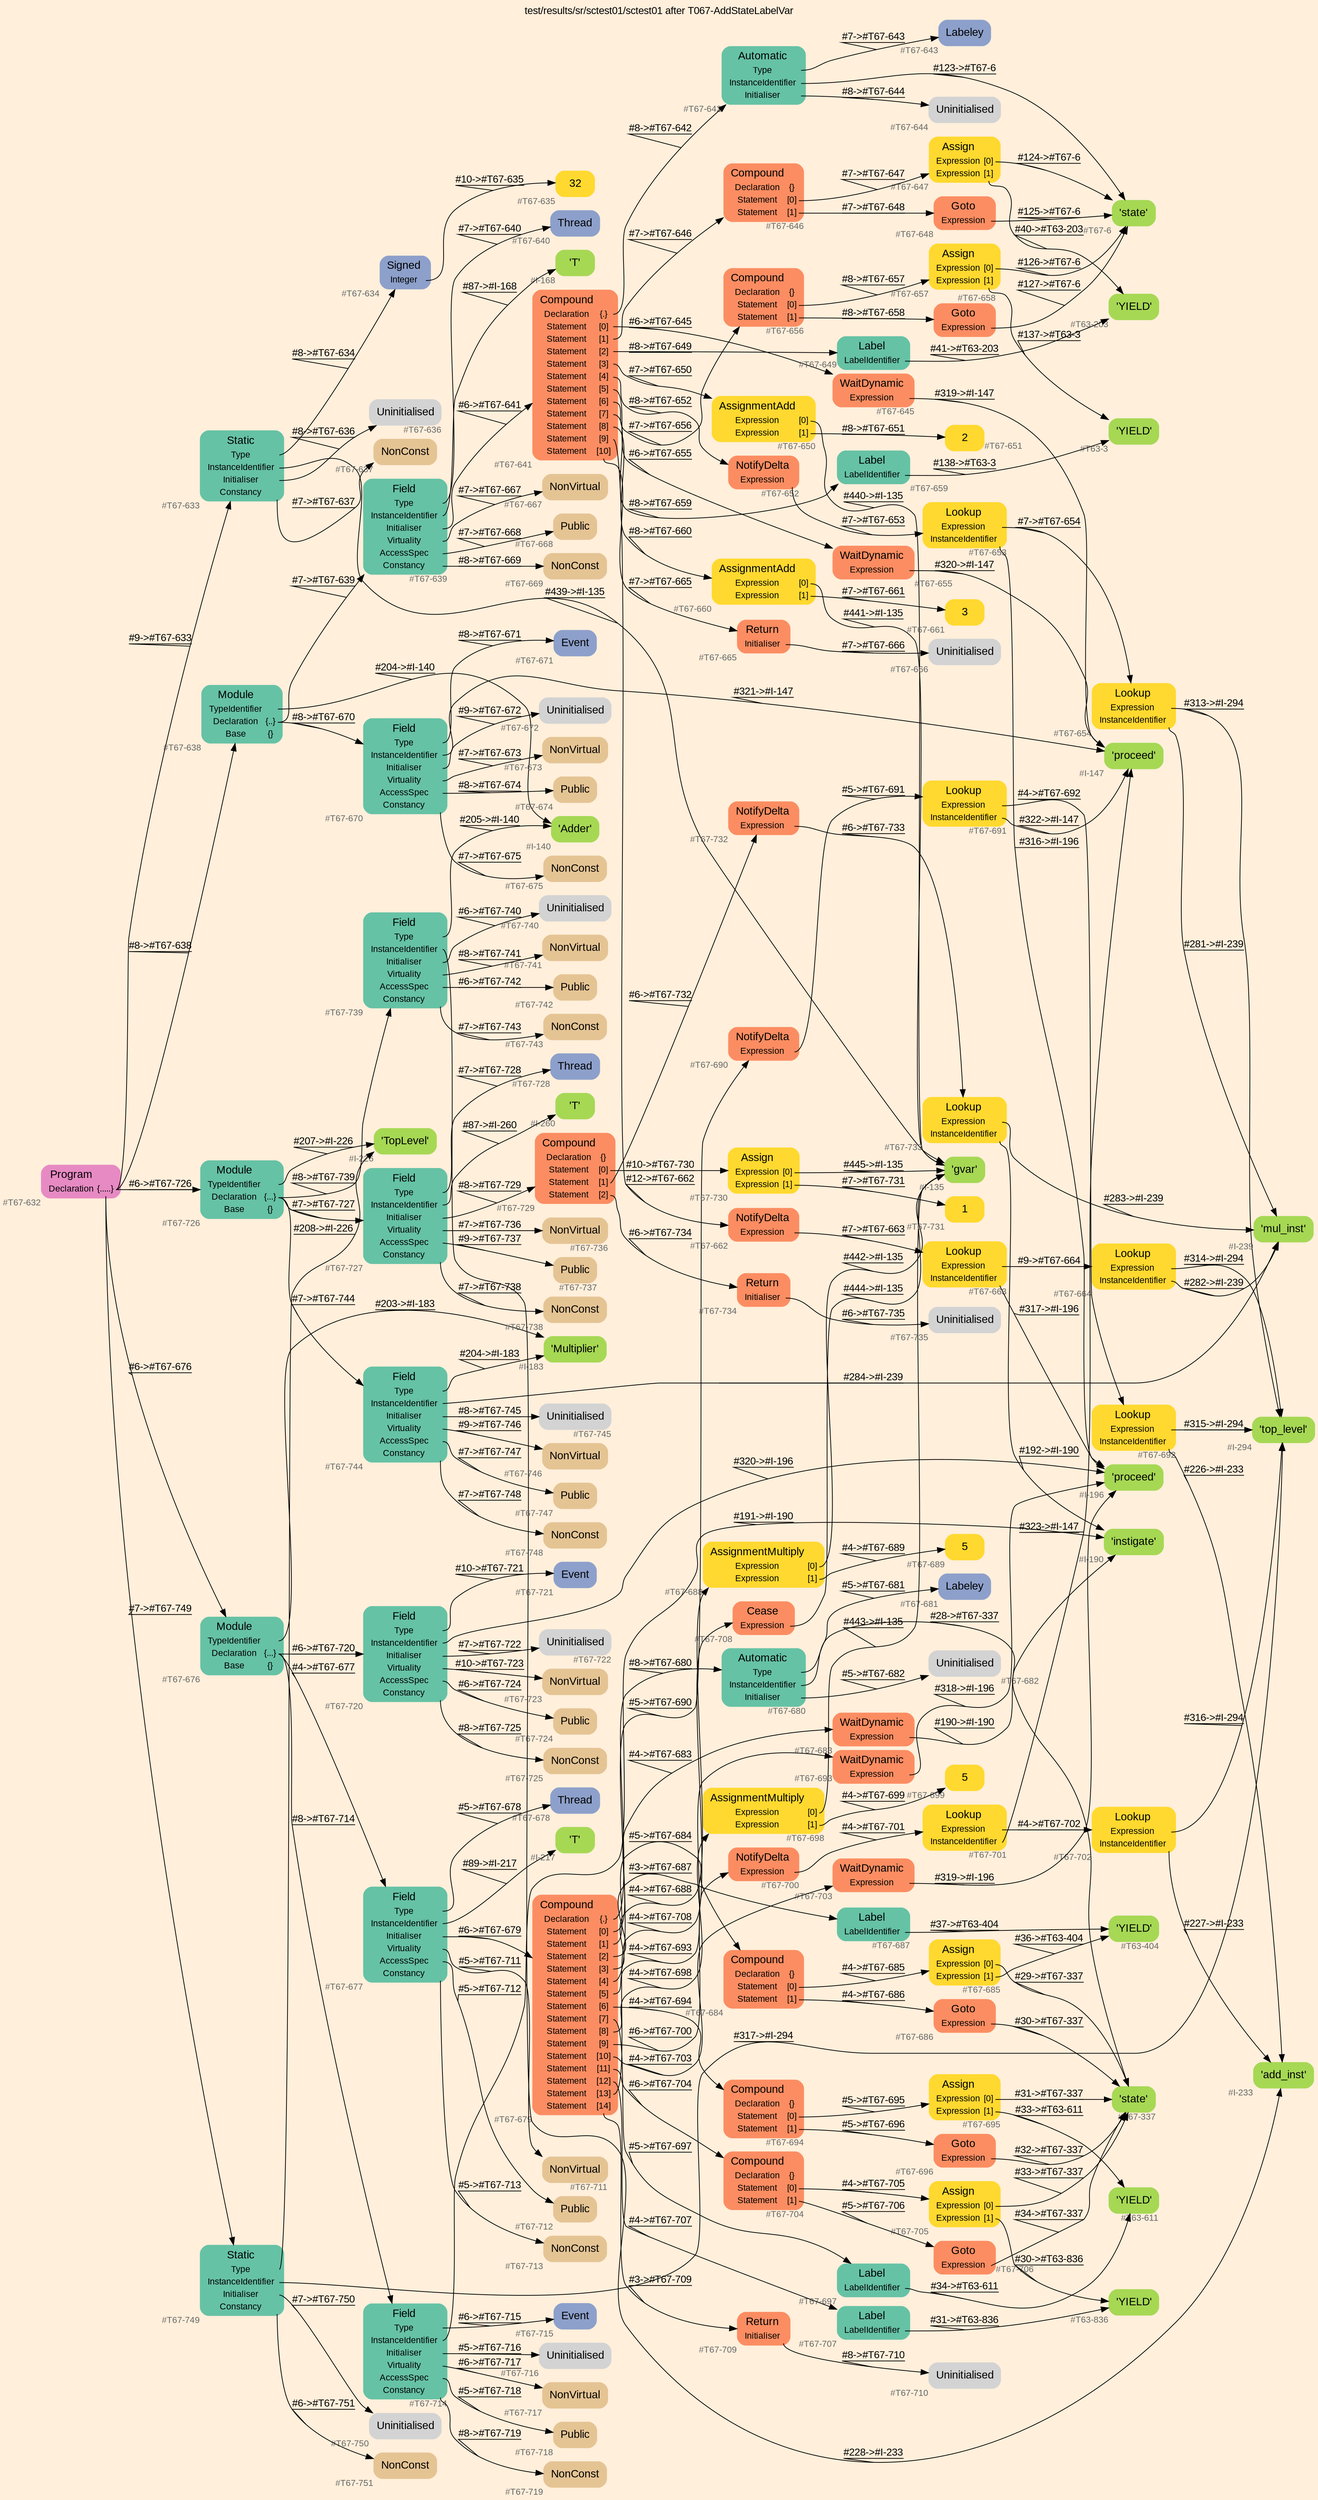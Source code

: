 digraph "test/results/sr/sctest01/sctest01 after T067-AddStateLabelVar" {
label = "test/results/sr/sctest01/sctest01 after T067-AddStateLabelVar"
labelloc = t
graph [
    rankdir = "LR"
    ranksep = 0.3
    bgcolor = antiquewhite1
    color = black
    fontcolor = black
    fontname = "Arial"
];
node [
    fontname = "Arial"
];
edge [
    fontname = "Arial"
];

// -------------------- node figure --------------------
// -------- block #T67-632 ----------
"#T67-632" [
    fillcolor = "/set28/4"
    xlabel = "#T67-632"
    fontsize = "12"
    fontcolor = grey40
    shape = "plaintext"
    label = <<TABLE BORDER="0" CELLBORDER="0" CELLSPACING="0">
     <TR><TD><FONT COLOR="black" POINT-SIZE="15">Program</FONT></TD></TR>
     <TR><TD><FONT COLOR="black" POINT-SIZE="12">Declaration</FONT></TD><TD PORT="port0"><FONT COLOR="black" POINT-SIZE="12">{.....}</FONT></TD></TR>
    </TABLE>>
    style = "rounded,filled"
];

// -------- block #T67-633 ----------
"#T67-633" [
    fillcolor = "/set28/1"
    xlabel = "#T67-633"
    fontsize = "12"
    fontcolor = grey40
    shape = "plaintext"
    label = <<TABLE BORDER="0" CELLBORDER="0" CELLSPACING="0">
     <TR><TD><FONT COLOR="black" POINT-SIZE="15">Static</FONT></TD></TR>
     <TR><TD><FONT COLOR="black" POINT-SIZE="12">Type</FONT></TD><TD PORT="port0"></TD></TR>
     <TR><TD><FONT COLOR="black" POINT-SIZE="12">InstanceIdentifier</FONT></TD><TD PORT="port1"></TD></TR>
     <TR><TD><FONT COLOR="black" POINT-SIZE="12">Initialiser</FONT></TD><TD PORT="port2"></TD></TR>
     <TR><TD><FONT COLOR="black" POINT-SIZE="12">Constancy</FONT></TD><TD PORT="port3"></TD></TR>
    </TABLE>>
    style = "rounded,filled"
];

// -------- block #T67-634 ----------
"#T67-634" [
    fillcolor = "/set28/3"
    xlabel = "#T67-634"
    fontsize = "12"
    fontcolor = grey40
    shape = "plaintext"
    label = <<TABLE BORDER="0" CELLBORDER="0" CELLSPACING="0">
     <TR><TD><FONT COLOR="black" POINT-SIZE="15">Signed</FONT></TD></TR>
     <TR><TD><FONT COLOR="black" POINT-SIZE="12">Integer</FONT></TD><TD PORT="port0"></TD></TR>
    </TABLE>>
    style = "rounded,filled"
];

// -------- block #T67-635 ----------
"#T67-635" [
    fillcolor = "/set28/6"
    xlabel = "#T67-635"
    fontsize = "12"
    fontcolor = grey40
    shape = "plaintext"
    label = <<TABLE BORDER="0" CELLBORDER="0" CELLSPACING="0">
     <TR><TD><FONT COLOR="black" POINT-SIZE="15">32</FONT></TD></TR>
    </TABLE>>
    style = "rounded,filled"
];

// -------- block #I-135 ----------
"#I-135" [
    fillcolor = "/set28/5"
    xlabel = "#I-135"
    fontsize = "12"
    fontcolor = grey40
    shape = "plaintext"
    label = <<TABLE BORDER="0" CELLBORDER="0" CELLSPACING="0">
     <TR><TD><FONT COLOR="black" POINT-SIZE="15">'gvar'</FONT></TD></TR>
    </TABLE>>
    style = "rounded,filled"
];

// -------- block #T67-636 ----------
"#T67-636" [
    xlabel = "#T67-636"
    fontsize = "12"
    fontcolor = grey40
    shape = "plaintext"
    label = <<TABLE BORDER="0" CELLBORDER="0" CELLSPACING="0">
     <TR><TD><FONT COLOR="black" POINT-SIZE="15">Uninitialised</FONT></TD></TR>
    </TABLE>>
    style = "rounded,filled"
];

// -------- block #T67-637 ----------
"#T67-637" [
    fillcolor = "/set28/7"
    xlabel = "#T67-637"
    fontsize = "12"
    fontcolor = grey40
    shape = "plaintext"
    label = <<TABLE BORDER="0" CELLBORDER="0" CELLSPACING="0">
     <TR><TD><FONT COLOR="black" POINT-SIZE="15">NonConst</FONT></TD></TR>
    </TABLE>>
    style = "rounded,filled"
];

// -------- block #T67-638 ----------
"#T67-638" [
    fillcolor = "/set28/1"
    xlabel = "#T67-638"
    fontsize = "12"
    fontcolor = grey40
    shape = "plaintext"
    label = <<TABLE BORDER="0" CELLBORDER="0" CELLSPACING="0">
     <TR><TD><FONT COLOR="black" POINT-SIZE="15">Module</FONT></TD></TR>
     <TR><TD><FONT COLOR="black" POINT-SIZE="12">TypeIdentifier</FONT></TD><TD PORT="port0"></TD></TR>
     <TR><TD><FONT COLOR="black" POINT-SIZE="12">Declaration</FONT></TD><TD PORT="port1"><FONT COLOR="black" POINT-SIZE="12">{..}</FONT></TD></TR>
     <TR><TD><FONT COLOR="black" POINT-SIZE="12">Base</FONT></TD><TD PORT="port2"><FONT COLOR="black" POINT-SIZE="12">{}</FONT></TD></TR>
    </TABLE>>
    style = "rounded,filled"
];

// -------- block #I-140 ----------
"#I-140" [
    fillcolor = "/set28/5"
    xlabel = "#I-140"
    fontsize = "12"
    fontcolor = grey40
    shape = "plaintext"
    label = <<TABLE BORDER="0" CELLBORDER="0" CELLSPACING="0">
     <TR><TD><FONT COLOR="black" POINT-SIZE="15">'Adder'</FONT></TD></TR>
    </TABLE>>
    style = "rounded,filled"
];

// -------- block #T67-639 ----------
"#T67-639" [
    fillcolor = "/set28/1"
    xlabel = "#T67-639"
    fontsize = "12"
    fontcolor = grey40
    shape = "plaintext"
    label = <<TABLE BORDER="0" CELLBORDER="0" CELLSPACING="0">
     <TR><TD><FONT COLOR="black" POINT-SIZE="15">Field</FONT></TD></TR>
     <TR><TD><FONT COLOR="black" POINT-SIZE="12">Type</FONT></TD><TD PORT="port0"></TD></TR>
     <TR><TD><FONT COLOR="black" POINT-SIZE="12">InstanceIdentifier</FONT></TD><TD PORT="port1"></TD></TR>
     <TR><TD><FONT COLOR="black" POINT-SIZE="12">Initialiser</FONT></TD><TD PORT="port2"></TD></TR>
     <TR><TD><FONT COLOR="black" POINT-SIZE="12">Virtuality</FONT></TD><TD PORT="port3"></TD></TR>
     <TR><TD><FONT COLOR="black" POINT-SIZE="12">AccessSpec</FONT></TD><TD PORT="port4"></TD></TR>
     <TR><TD><FONT COLOR="black" POINT-SIZE="12">Constancy</FONT></TD><TD PORT="port5"></TD></TR>
    </TABLE>>
    style = "rounded,filled"
];

// -------- block #T67-640 ----------
"#T67-640" [
    fillcolor = "/set28/3"
    xlabel = "#T67-640"
    fontsize = "12"
    fontcolor = grey40
    shape = "plaintext"
    label = <<TABLE BORDER="0" CELLBORDER="0" CELLSPACING="0">
     <TR><TD><FONT COLOR="black" POINT-SIZE="15">Thread</FONT></TD></TR>
    </TABLE>>
    style = "rounded,filled"
];

// -------- block #I-168 ----------
"#I-168" [
    fillcolor = "/set28/5"
    xlabel = "#I-168"
    fontsize = "12"
    fontcolor = grey40
    shape = "plaintext"
    label = <<TABLE BORDER="0" CELLBORDER="0" CELLSPACING="0">
     <TR><TD><FONT COLOR="black" POINT-SIZE="15">'T'</FONT></TD></TR>
    </TABLE>>
    style = "rounded,filled"
];

// -------- block #T67-641 ----------
"#T67-641" [
    fillcolor = "/set28/2"
    xlabel = "#T67-641"
    fontsize = "12"
    fontcolor = grey40
    shape = "plaintext"
    label = <<TABLE BORDER="0" CELLBORDER="0" CELLSPACING="0">
     <TR><TD><FONT COLOR="black" POINT-SIZE="15">Compound</FONT></TD></TR>
     <TR><TD><FONT COLOR="black" POINT-SIZE="12">Declaration</FONT></TD><TD PORT="port0"><FONT COLOR="black" POINT-SIZE="12">{.}</FONT></TD></TR>
     <TR><TD><FONT COLOR="black" POINT-SIZE="12">Statement</FONT></TD><TD PORT="port1"><FONT COLOR="black" POINT-SIZE="12">[0]</FONT></TD></TR>
     <TR><TD><FONT COLOR="black" POINT-SIZE="12">Statement</FONT></TD><TD PORT="port2"><FONT COLOR="black" POINT-SIZE="12">[1]</FONT></TD></TR>
     <TR><TD><FONT COLOR="black" POINT-SIZE="12">Statement</FONT></TD><TD PORT="port3"><FONT COLOR="black" POINT-SIZE="12">[2]</FONT></TD></TR>
     <TR><TD><FONT COLOR="black" POINT-SIZE="12">Statement</FONT></TD><TD PORT="port4"><FONT COLOR="black" POINT-SIZE="12">[3]</FONT></TD></TR>
     <TR><TD><FONT COLOR="black" POINT-SIZE="12">Statement</FONT></TD><TD PORT="port5"><FONT COLOR="black" POINT-SIZE="12">[4]</FONT></TD></TR>
     <TR><TD><FONT COLOR="black" POINT-SIZE="12">Statement</FONT></TD><TD PORT="port6"><FONT COLOR="black" POINT-SIZE="12">[5]</FONT></TD></TR>
     <TR><TD><FONT COLOR="black" POINT-SIZE="12">Statement</FONT></TD><TD PORT="port7"><FONT COLOR="black" POINT-SIZE="12">[6]</FONT></TD></TR>
     <TR><TD><FONT COLOR="black" POINT-SIZE="12">Statement</FONT></TD><TD PORT="port8"><FONT COLOR="black" POINT-SIZE="12">[7]</FONT></TD></TR>
     <TR><TD><FONT COLOR="black" POINT-SIZE="12">Statement</FONT></TD><TD PORT="port9"><FONT COLOR="black" POINT-SIZE="12">[8]</FONT></TD></TR>
     <TR><TD><FONT COLOR="black" POINT-SIZE="12">Statement</FONT></TD><TD PORT="port10"><FONT COLOR="black" POINT-SIZE="12">[9]</FONT></TD></TR>
     <TR><TD><FONT COLOR="black" POINT-SIZE="12">Statement</FONT></TD><TD PORT="port11"><FONT COLOR="black" POINT-SIZE="12">[10]</FONT></TD></TR>
    </TABLE>>
    style = "rounded,filled"
];

// -------- block #T67-642 ----------
"#T67-642" [
    fillcolor = "/set28/1"
    xlabel = "#T67-642"
    fontsize = "12"
    fontcolor = grey40
    shape = "plaintext"
    label = <<TABLE BORDER="0" CELLBORDER="0" CELLSPACING="0">
     <TR><TD><FONT COLOR="black" POINT-SIZE="15">Automatic</FONT></TD></TR>
     <TR><TD><FONT COLOR="black" POINT-SIZE="12">Type</FONT></TD><TD PORT="port0"></TD></TR>
     <TR><TD><FONT COLOR="black" POINT-SIZE="12">InstanceIdentifier</FONT></TD><TD PORT="port1"></TD></TR>
     <TR><TD><FONT COLOR="black" POINT-SIZE="12">Initialiser</FONT></TD><TD PORT="port2"></TD></TR>
    </TABLE>>
    style = "rounded,filled"
];

// -------- block #T67-643 ----------
"#T67-643" [
    fillcolor = "/set28/3"
    xlabel = "#T67-643"
    fontsize = "12"
    fontcolor = grey40
    shape = "plaintext"
    label = <<TABLE BORDER="0" CELLBORDER="0" CELLSPACING="0">
     <TR><TD><FONT COLOR="black" POINT-SIZE="15">Labeley</FONT></TD></TR>
    </TABLE>>
    style = "rounded,filled"
];

// -------- block #T67-6 ----------
"#T67-6" [
    fillcolor = "/set28/5"
    xlabel = "#T67-6"
    fontsize = "12"
    fontcolor = grey40
    shape = "plaintext"
    label = <<TABLE BORDER="0" CELLBORDER="0" CELLSPACING="0">
     <TR><TD><FONT COLOR="black" POINT-SIZE="15">'state'</FONT></TD></TR>
    </TABLE>>
    style = "rounded,filled"
];

// -------- block #T67-644 ----------
"#T67-644" [
    xlabel = "#T67-644"
    fontsize = "12"
    fontcolor = grey40
    shape = "plaintext"
    label = <<TABLE BORDER="0" CELLBORDER="0" CELLSPACING="0">
     <TR><TD><FONT COLOR="black" POINT-SIZE="15">Uninitialised</FONT></TD></TR>
    </TABLE>>
    style = "rounded,filled"
];

// -------- block #T67-645 ----------
"#T67-645" [
    fillcolor = "/set28/2"
    xlabel = "#T67-645"
    fontsize = "12"
    fontcolor = grey40
    shape = "plaintext"
    label = <<TABLE BORDER="0" CELLBORDER="0" CELLSPACING="0">
     <TR><TD><FONT COLOR="black" POINT-SIZE="15">WaitDynamic</FONT></TD></TR>
     <TR><TD><FONT COLOR="black" POINT-SIZE="12">Expression</FONT></TD><TD PORT="port0"></TD></TR>
    </TABLE>>
    style = "rounded,filled"
];

// -------- block #I-147 ----------
"#I-147" [
    fillcolor = "/set28/5"
    xlabel = "#I-147"
    fontsize = "12"
    fontcolor = grey40
    shape = "plaintext"
    label = <<TABLE BORDER="0" CELLBORDER="0" CELLSPACING="0">
     <TR><TD><FONT COLOR="black" POINT-SIZE="15">'proceed'</FONT></TD></TR>
    </TABLE>>
    style = "rounded,filled"
];

// -------- block #T67-646 ----------
"#T67-646" [
    fillcolor = "/set28/2"
    xlabel = "#T67-646"
    fontsize = "12"
    fontcolor = grey40
    shape = "plaintext"
    label = <<TABLE BORDER="0" CELLBORDER="0" CELLSPACING="0">
     <TR><TD><FONT COLOR="black" POINT-SIZE="15">Compound</FONT></TD></TR>
     <TR><TD><FONT COLOR="black" POINT-SIZE="12">Declaration</FONT></TD><TD PORT="port0"><FONT COLOR="black" POINT-SIZE="12">{}</FONT></TD></TR>
     <TR><TD><FONT COLOR="black" POINT-SIZE="12">Statement</FONT></TD><TD PORT="port1"><FONT COLOR="black" POINT-SIZE="12">[0]</FONT></TD></TR>
     <TR><TD><FONT COLOR="black" POINT-SIZE="12">Statement</FONT></TD><TD PORT="port2"><FONT COLOR="black" POINT-SIZE="12">[1]</FONT></TD></TR>
    </TABLE>>
    style = "rounded,filled"
];

// -------- block #T67-647 ----------
"#T67-647" [
    fillcolor = "/set28/6"
    xlabel = "#T67-647"
    fontsize = "12"
    fontcolor = grey40
    shape = "plaintext"
    label = <<TABLE BORDER="0" CELLBORDER="0" CELLSPACING="0">
     <TR><TD><FONT COLOR="black" POINT-SIZE="15">Assign</FONT></TD></TR>
     <TR><TD><FONT COLOR="black" POINT-SIZE="12">Expression</FONT></TD><TD PORT="port0"><FONT COLOR="black" POINT-SIZE="12">[0]</FONT></TD></TR>
     <TR><TD><FONT COLOR="black" POINT-SIZE="12">Expression</FONT></TD><TD PORT="port1"><FONT COLOR="black" POINT-SIZE="12">[1]</FONT></TD></TR>
    </TABLE>>
    style = "rounded,filled"
];

// -------- block #T63-203 ----------
"#T63-203" [
    fillcolor = "/set28/5"
    xlabel = "#T63-203"
    fontsize = "12"
    fontcolor = grey40
    shape = "plaintext"
    label = <<TABLE BORDER="0" CELLBORDER="0" CELLSPACING="0">
     <TR><TD><FONT COLOR="black" POINT-SIZE="15">'YIELD'</FONT></TD></TR>
    </TABLE>>
    style = "rounded,filled"
];

// -------- block #T67-648 ----------
"#T67-648" [
    fillcolor = "/set28/2"
    xlabel = "#T67-648"
    fontsize = "12"
    fontcolor = grey40
    shape = "plaintext"
    label = <<TABLE BORDER="0" CELLBORDER="0" CELLSPACING="0">
     <TR><TD><FONT COLOR="black" POINT-SIZE="15">Goto</FONT></TD></TR>
     <TR><TD><FONT COLOR="black" POINT-SIZE="12">Expression</FONT></TD><TD PORT="port0"></TD></TR>
    </TABLE>>
    style = "rounded,filled"
];

// -------- block #T67-649 ----------
"#T67-649" [
    fillcolor = "/set28/1"
    xlabel = "#T67-649"
    fontsize = "12"
    fontcolor = grey40
    shape = "plaintext"
    label = <<TABLE BORDER="0" CELLBORDER="0" CELLSPACING="0">
     <TR><TD><FONT COLOR="black" POINT-SIZE="15">Label</FONT></TD></TR>
     <TR><TD><FONT COLOR="black" POINT-SIZE="12">LabelIdentifier</FONT></TD><TD PORT="port0"></TD></TR>
    </TABLE>>
    style = "rounded,filled"
];

// -------- block #T67-650 ----------
"#T67-650" [
    fillcolor = "/set28/6"
    xlabel = "#T67-650"
    fontsize = "12"
    fontcolor = grey40
    shape = "plaintext"
    label = <<TABLE BORDER="0" CELLBORDER="0" CELLSPACING="0">
     <TR><TD><FONT COLOR="black" POINT-SIZE="15">AssignmentAdd</FONT></TD></TR>
     <TR><TD><FONT COLOR="black" POINT-SIZE="12">Expression</FONT></TD><TD PORT="port0"><FONT COLOR="black" POINT-SIZE="12">[0]</FONT></TD></TR>
     <TR><TD><FONT COLOR="black" POINT-SIZE="12">Expression</FONT></TD><TD PORT="port1"><FONT COLOR="black" POINT-SIZE="12">[1]</FONT></TD></TR>
    </TABLE>>
    style = "rounded,filled"
];

// -------- block #T67-651 ----------
"#T67-651" [
    fillcolor = "/set28/6"
    xlabel = "#T67-651"
    fontsize = "12"
    fontcolor = grey40
    shape = "plaintext"
    label = <<TABLE BORDER="0" CELLBORDER="0" CELLSPACING="0">
     <TR><TD><FONT COLOR="black" POINT-SIZE="15">2</FONT></TD></TR>
    </TABLE>>
    style = "rounded,filled"
];

// -------- block #T67-652 ----------
"#T67-652" [
    fillcolor = "/set28/2"
    xlabel = "#T67-652"
    fontsize = "12"
    fontcolor = grey40
    shape = "plaintext"
    label = <<TABLE BORDER="0" CELLBORDER="0" CELLSPACING="0">
     <TR><TD><FONT COLOR="black" POINT-SIZE="15">NotifyDelta</FONT></TD></TR>
     <TR><TD><FONT COLOR="black" POINT-SIZE="12">Expression</FONT></TD><TD PORT="port0"></TD></TR>
    </TABLE>>
    style = "rounded,filled"
];

// -------- block #T67-653 ----------
"#T67-653" [
    fillcolor = "/set28/6"
    xlabel = "#T67-653"
    fontsize = "12"
    fontcolor = grey40
    shape = "plaintext"
    label = <<TABLE BORDER="0" CELLBORDER="0" CELLSPACING="0">
     <TR><TD><FONT COLOR="black" POINT-SIZE="15">Lookup</FONT></TD></TR>
     <TR><TD><FONT COLOR="black" POINT-SIZE="12">Expression</FONT></TD><TD PORT="port0"></TD></TR>
     <TR><TD><FONT COLOR="black" POINT-SIZE="12">InstanceIdentifier</FONT></TD><TD PORT="port1"></TD></TR>
    </TABLE>>
    style = "rounded,filled"
];

// -------- block #T67-654 ----------
"#T67-654" [
    fillcolor = "/set28/6"
    xlabel = "#T67-654"
    fontsize = "12"
    fontcolor = grey40
    shape = "plaintext"
    label = <<TABLE BORDER="0" CELLBORDER="0" CELLSPACING="0">
     <TR><TD><FONT COLOR="black" POINT-SIZE="15">Lookup</FONT></TD></TR>
     <TR><TD><FONT COLOR="black" POINT-SIZE="12">Expression</FONT></TD><TD PORT="port0"></TD></TR>
     <TR><TD><FONT COLOR="black" POINT-SIZE="12">InstanceIdentifier</FONT></TD><TD PORT="port1"></TD></TR>
    </TABLE>>
    style = "rounded,filled"
];

// -------- block #I-294 ----------
"#I-294" [
    fillcolor = "/set28/5"
    xlabel = "#I-294"
    fontsize = "12"
    fontcolor = grey40
    shape = "plaintext"
    label = <<TABLE BORDER="0" CELLBORDER="0" CELLSPACING="0">
     <TR><TD><FONT COLOR="black" POINT-SIZE="15">'top_level'</FONT></TD></TR>
    </TABLE>>
    style = "rounded,filled"
];

// -------- block #I-239 ----------
"#I-239" [
    fillcolor = "/set28/5"
    xlabel = "#I-239"
    fontsize = "12"
    fontcolor = grey40
    shape = "plaintext"
    label = <<TABLE BORDER="0" CELLBORDER="0" CELLSPACING="0">
     <TR><TD><FONT COLOR="black" POINT-SIZE="15">'mul_inst'</FONT></TD></TR>
    </TABLE>>
    style = "rounded,filled"
];

// -------- block #I-196 ----------
"#I-196" [
    fillcolor = "/set28/5"
    xlabel = "#I-196"
    fontsize = "12"
    fontcolor = grey40
    shape = "plaintext"
    label = <<TABLE BORDER="0" CELLBORDER="0" CELLSPACING="0">
     <TR><TD><FONT COLOR="black" POINT-SIZE="15">'proceed'</FONT></TD></TR>
    </TABLE>>
    style = "rounded,filled"
];

// -------- block #T67-655 ----------
"#T67-655" [
    fillcolor = "/set28/2"
    xlabel = "#T67-655"
    fontsize = "12"
    fontcolor = grey40
    shape = "plaintext"
    label = <<TABLE BORDER="0" CELLBORDER="0" CELLSPACING="0">
     <TR><TD><FONT COLOR="black" POINT-SIZE="15">WaitDynamic</FONT></TD></TR>
     <TR><TD><FONT COLOR="black" POINT-SIZE="12">Expression</FONT></TD><TD PORT="port0"></TD></TR>
    </TABLE>>
    style = "rounded,filled"
];

// -------- block #T67-656 ----------
"#T67-656" [
    fillcolor = "/set28/2"
    xlabel = "#T67-656"
    fontsize = "12"
    fontcolor = grey40
    shape = "plaintext"
    label = <<TABLE BORDER="0" CELLBORDER="0" CELLSPACING="0">
     <TR><TD><FONT COLOR="black" POINT-SIZE="15">Compound</FONT></TD></TR>
     <TR><TD><FONT COLOR="black" POINT-SIZE="12">Declaration</FONT></TD><TD PORT="port0"><FONT COLOR="black" POINT-SIZE="12">{}</FONT></TD></TR>
     <TR><TD><FONT COLOR="black" POINT-SIZE="12">Statement</FONT></TD><TD PORT="port1"><FONT COLOR="black" POINT-SIZE="12">[0]</FONT></TD></TR>
     <TR><TD><FONT COLOR="black" POINT-SIZE="12">Statement</FONT></TD><TD PORT="port2"><FONT COLOR="black" POINT-SIZE="12">[1]</FONT></TD></TR>
    </TABLE>>
    style = "rounded,filled"
];

// -------- block #T67-657 ----------
"#T67-657" [
    fillcolor = "/set28/6"
    xlabel = "#T67-657"
    fontsize = "12"
    fontcolor = grey40
    shape = "plaintext"
    label = <<TABLE BORDER="0" CELLBORDER="0" CELLSPACING="0">
     <TR><TD><FONT COLOR="black" POINT-SIZE="15">Assign</FONT></TD></TR>
     <TR><TD><FONT COLOR="black" POINT-SIZE="12">Expression</FONT></TD><TD PORT="port0"><FONT COLOR="black" POINT-SIZE="12">[0]</FONT></TD></TR>
     <TR><TD><FONT COLOR="black" POINT-SIZE="12">Expression</FONT></TD><TD PORT="port1"><FONT COLOR="black" POINT-SIZE="12">[1]</FONT></TD></TR>
    </TABLE>>
    style = "rounded,filled"
];

// -------- block #T63-3 ----------
"#T63-3" [
    fillcolor = "/set28/5"
    xlabel = "#T63-3"
    fontsize = "12"
    fontcolor = grey40
    shape = "plaintext"
    label = <<TABLE BORDER="0" CELLBORDER="0" CELLSPACING="0">
     <TR><TD><FONT COLOR="black" POINT-SIZE="15">'YIELD'</FONT></TD></TR>
    </TABLE>>
    style = "rounded,filled"
];

// -------- block #T67-658 ----------
"#T67-658" [
    fillcolor = "/set28/2"
    xlabel = "#T67-658"
    fontsize = "12"
    fontcolor = grey40
    shape = "plaintext"
    label = <<TABLE BORDER="0" CELLBORDER="0" CELLSPACING="0">
     <TR><TD><FONT COLOR="black" POINT-SIZE="15">Goto</FONT></TD></TR>
     <TR><TD><FONT COLOR="black" POINT-SIZE="12">Expression</FONT></TD><TD PORT="port0"></TD></TR>
    </TABLE>>
    style = "rounded,filled"
];

// -------- block #T67-659 ----------
"#T67-659" [
    fillcolor = "/set28/1"
    xlabel = "#T67-659"
    fontsize = "12"
    fontcolor = grey40
    shape = "plaintext"
    label = <<TABLE BORDER="0" CELLBORDER="0" CELLSPACING="0">
     <TR><TD><FONT COLOR="black" POINT-SIZE="15">Label</FONT></TD></TR>
     <TR><TD><FONT COLOR="black" POINT-SIZE="12">LabelIdentifier</FONT></TD><TD PORT="port0"></TD></TR>
    </TABLE>>
    style = "rounded,filled"
];

// -------- block #T67-660 ----------
"#T67-660" [
    fillcolor = "/set28/6"
    xlabel = "#T67-660"
    fontsize = "12"
    fontcolor = grey40
    shape = "plaintext"
    label = <<TABLE BORDER="0" CELLBORDER="0" CELLSPACING="0">
     <TR><TD><FONT COLOR="black" POINT-SIZE="15">AssignmentAdd</FONT></TD></TR>
     <TR><TD><FONT COLOR="black" POINT-SIZE="12">Expression</FONT></TD><TD PORT="port0"><FONT COLOR="black" POINT-SIZE="12">[0]</FONT></TD></TR>
     <TR><TD><FONT COLOR="black" POINT-SIZE="12">Expression</FONT></TD><TD PORT="port1"><FONT COLOR="black" POINT-SIZE="12">[1]</FONT></TD></TR>
    </TABLE>>
    style = "rounded,filled"
];

// -------- block #T67-661 ----------
"#T67-661" [
    fillcolor = "/set28/6"
    xlabel = "#T67-661"
    fontsize = "12"
    fontcolor = grey40
    shape = "plaintext"
    label = <<TABLE BORDER="0" CELLBORDER="0" CELLSPACING="0">
     <TR><TD><FONT COLOR="black" POINT-SIZE="15">3</FONT></TD></TR>
    </TABLE>>
    style = "rounded,filled"
];

// -------- block #T67-662 ----------
"#T67-662" [
    fillcolor = "/set28/2"
    xlabel = "#T67-662"
    fontsize = "12"
    fontcolor = grey40
    shape = "plaintext"
    label = <<TABLE BORDER="0" CELLBORDER="0" CELLSPACING="0">
     <TR><TD><FONT COLOR="black" POINT-SIZE="15">NotifyDelta</FONT></TD></TR>
     <TR><TD><FONT COLOR="black" POINT-SIZE="12">Expression</FONT></TD><TD PORT="port0"></TD></TR>
    </TABLE>>
    style = "rounded,filled"
];

// -------- block #T67-663 ----------
"#T67-663" [
    fillcolor = "/set28/6"
    xlabel = "#T67-663"
    fontsize = "12"
    fontcolor = grey40
    shape = "plaintext"
    label = <<TABLE BORDER="0" CELLBORDER="0" CELLSPACING="0">
     <TR><TD><FONT COLOR="black" POINT-SIZE="15">Lookup</FONT></TD></TR>
     <TR><TD><FONT COLOR="black" POINT-SIZE="12">Expression</FONT></TD><TD PORT="port0"></TD></TR>
     <TR><TD><FONT COLOR="black" POINT-SIZE="12">InstanceIdentifier</FONT></TD><TD PORT="port1"></TD></TR>
    </TABLE>>
    style = "rounded,filled"
];

// -------- block #T67-664 ----------
"#T67-664" [
    fillcolor = "/set28/6"
    xlabel = "#T67-664"
    fontsize = "12"
    fontcolor = grey40
    shape = "plaintext"
    label = <<TABLE BORDER="0" CELLBORDER="0" CELLSPACING="0">
     <TR><TD><FONT COLOR="black" POINT-SIZE="15">Lookup</FONT></TD></TR>
     <TR><TD><FONT COLOR="black" POINT-SIZE="12">Expression</FONT></TD><TD PORT="port0"></TD></TR>
     <TR><TD><FONT COLOR="black" POINT-SIZE="12">InstanceIdentifier</FONT></TD><TD PORT="port1"></TD></TR>
    </TABLE>>
    style = "rounded,filled"
];

// -------- block #T67-665 ----------
"#T67-665" [
    fillcolor = "/set28/2"
    xlabel = "#T67-665"
    fontsize = "12"
    fontcolor = grey40
    shape = "plaintext"
    label = <<TABLE BORDER="0" CELLBORDER="0" CELLSPACING="0">
     <TR><TD><FONT COLOR="black" POINT-SIZE="15">Return</FONT></TD></TR>
     <TR><TD><FONT COLOR="black" POINT-SIZE="12">Initialiser</FONT></TD><TD PORT="port0"></TD></TR>
    </TABLE>>
    style = "rounded,filled"
];

// -------- block #T67-666 ----------
"#T67-666" [
    xlabel = "#T67-666"
    fontsize = "12"
    fontcolor = grey40
    shape = "plaintext"
    label = <<TABLE BORDER="0" CELLBORDER="0" CELLSPACING="0">
     <TR><TD><FONT COLOR="black" POINT-SIZE="15">Uninitialised</FONT></TD></TR>
    </TABLE>>
    style = "rounded,filled"
];

// -------- block #T67-667 ----------
"#T67-667" [
    fillcolor = "/set28/7"
    xlabel = "#T67-667"
    fontsize = "12"
    fontcolor = grey40
    shape = "plaintext"
    label = <<TABLE BORDER="0" CELLBORDER="0" CELLSPACING="0">
     <TR><TD><FONT COLOR="black" POINT-SIZE="15">NonVirtual</FONT></TD></TR>
    </TABLE>>
    style = "rounded,filled"
];

// -------- block #T67-668 ----------
"#T67-668" [
    fillcolor = "/set28/7"
    xlabel = "#T67-668"
    fontsize = "12"
    fontcolor = grey40
    shape = "plaintext"
    label = <<TABLE BORDER="0" CELLBORDER="0" CELLSPACING="0">
     <TR><TD><FONT COLOR="black" POINT-SIZE="15">Public</FONT></TD></TR>
    </TABLE>>
    style = "rounded,filled"
];

// -------- block #T67-669 ----------
"#T67-669" [
    fillcolor = "/set28/7"
    xlabel = "#T67-669"
    fontsize = "12"
    fontcolor = grey40
    shape = "plaintext"
    label = <<TABLE BORDER="0" CELLBORDER="0" CELLSPACING="0">
     <TR><TD><FONT COLOR="black" POINT-SIZE="15">NonConst</FONT></TD></TR>
    </TABLE>>
    style = "rounded,filled"
];

// -------- block #T67-670 ----------
"#T67-670" [
    fillcolor = "/set28/1"
    xlabel = "#T67-670"
    fontsize = "12"
    fontcolor = grey40
    shape = "plaintext"
    label = <<TABLE BORDER="0" CELLBORDER="0" CELLSPACING="0">
     <TR><TD><FONT COLOR="black" POINT-SIZE="15">Field</FONT></TD></TR>
     <TR><TD><FONT COLOR="black" POINT-SIZE="12">Type</FONT></TD><TD PORT="port0"></TD></TR>
     <TR><TD><FONT COLOR="black" POINT-SIZE="12">InstanceIdentifier</FONT></TD><TD PORT="port1"></TD></TR>
     <TR><TD><FONT COLOR="black" POINT-SIZE="12">Initialiser</FONT></TD><TD PORT="port2"></TD></TR>
     <TR><TD><FONT COLOR="black" POINT-SIZE="12">Virtuality</FONT></TD><TD PORT="port3"></TD></TR>
     <TR><TD><FONT COLOR="black" POINT-SIZE="12">AccessSpec</FONT></TD><TD PORT="port4"></TD></TR>
     <TR><TD><FONT COLOR="black" POINT-SIZE="12">Constancy</FONT></TD><TD PORT="port5"></TD></TR>
    </TABLE>>
    style = "rounded,filled"
];

// -------- block #T67-671 ----------
"#T67-671" [
    fillcolor = "/set28/3"
    xlabel = "#T67-671"
    fontsize = "12"
    fontcolor = grey40
    shape = "plaintext"
    label = <<TABLE BORDER="0" CELLBORDER="0" CELLSPACING="0">
     <TR><TD><FONT COLOR="black" POINT-SIZE="15">Event</FONT></TD></TR>
    </TABLE>>
    style = "rounded,filled"
];

// -------- block #T67-672 ----------
"#T67-672" [
    xlabel = "#T67-672"
    fontsize = "12"
    fontcolor = grey40
    shape = "plaintext"
    label = <<TABLE BORDER="0" CELLBORDER="0" CELLSPACING="0">
     <TR><TD><FONT COLOR="black" POINT-SIZE="15">Uninitialised</FONT></TD></TR>
    </TABLE>>
    style = "rounded,filled"
];

// -------- block #T67-673 ----------
"#T67-673" [
    fillcolor = "/set28/7"
    xlabel = "#T67-673"
    fontsize = "12"
    fontcolor = grey40
    shape = "plaintext"
    label = <<TABLE BORDER="0" CELLBORDER="0" CELLSPACING="0">
     <TR><TD><FONT COLOR="black" POINT-SIZE="15">NonVirtual</FONT></TD></TR>
    </TABLE>>
    style = "rounded,filled"
];

// -------- block #T67-674 ----------
"#T67-674" [
    fillcolor = "/set28/7"
    xlabel = "#T67-674"
    fontsize = "12"
    fontcolor = grey40
    shape = "plaintext"
    label = <<TABLE BORDER="0" CELLBORDER="0" CELLSPACING="0">
     <TR><TD><FONT COLOR="black" POINT-SIZE="15">Public</FONT></TD></TR>
    </TABLE>>
    style = "rounded,filled"
];

// -------- block #T67-675 ----------
"#T67-675" [
    fillcolor = "/set28/7"
    xlabel = "#T67-675"
    fontsize = "12"
    fontcolor = grey40
    shape = "plaintext"
    label = <<TABLE BORDER="0" CELLBORDER="0" CELLSPACING="0">
     <TR><TD><FONT COLOR="black" POINT-SIZE="15">NonConst</FONT></TD></TR>
    </TABLE>>
    style = "rounded,filled"
];

// -------- block #T67-676 ----------
"#T67-676" [
    fillcolor = "/set28/1"
    xlabel = "#T67-676"
    fontsize = "12"
    fontcolor = grey40
    shape = "plaintext"
    label = <<TABLE BORDER="0" CELLBORDER="0" CELLSPACING="0">
     <TR><TD><FONT COLOR="black" POINT-SIZE="15">Module</FONT></TD></TR>
     <TR><TD><FONT COLOR="black" POINT-SIZE="12">TypeIdentifier</FONT></TD><TD PORT="port0"></TD></TR>
     <TR><TD><FONT COLOR="black" POINT-SIZE="12">Declaration</FONT></TD><TD PORT="port1"><FONT COLOR="black" POINT-SIZE="12">{...}</FONT></TD></TR>
     <TR><TD><FONT COLOR="black" POINT-SIZE="12">Base</FONT></TD><TD PORT="port2"><FONT COLOR="black" POINT-SIZE="12">{}</FONT></TD></TR>
    </TABLE>>
    style = "rounded,filled"
];

// -------- block #I-183 ----------
"#I-183" [
    fillcolor = "/set28/5"
    xlabel = "#I-183"
    fontsize = "12"
    fontcolor = grey40
    shape = "plaintext"
    label = <<TABLE BORDER="0" CELLBORDER="0" CELLSPACING="0">
     <TR><TD><FONT COLOR="black" POINT-SIZE="15">'Multiplier'</FONT></TD></TR>
    </TABLE>>
    style = "rounded,filled"
];

// -------- block #T67-677 ----------
"#T67-677" [
    fillcolor = "/set28/1"
    xlabel = "#T67-677"
    fontsize = "12"
    fontcolor = grey40
    shape = "plaintext"
    label = <<TABLE BORDER="0" CELLBORDER="0" CELLSPACING="0">
     <TR><TD><FONT COLOR="black" POINT-SIZE="15">Field</FONT></TD></TR>
     <TR><TD><FONT COLOR="black" POINT-SIZE="12">Type</FONT></TD><TD PORT="port0"></TD></TR>
     <TR><TD><FONT COLOR="black" POINT-SIZE="12">InstanceIdentifier</FONT></TD><TD PORT="port1"></TD></TR>
     <TR><TD><FONT COLOR="black" POINT-SIZE="12">Initialiser</FONT></TD><TD PORT="port2"></TD></TR>
     <TR><TD><FONT COLOR="black" POINT-SIZE="12">Virtuality</FONT></TD><TD PORT="port3"></TD></TR>
     <TR><TD><FONT COLOR="black" POINT-SIZE="12">AccessSpec</FONT></TD><TD PORT="port4"></TD></TR>
     <TR><TD><FONT COLOR="black" POINT-SIZE="12">Constancy</FONT></TD><TD PORT="port5"></TD></TR>
    </TABLE>>
    style = "rounded,filled"
];

// -------- block #T67-678 ----------
"#T67-678" [
    fillcolor = "/set28/3"
    xlabel = "#T67-678"
    fontsize = "12"
    fontcolor = grey40
    shape = "plaintext"
    label = <<TABLE BORDER="0" CELLBORDER="0" CELLSPACING="0">
     <TR><TD><FONT COLOR="black" POINT-SIZE="15">Thread</FONT></TD></TR>
    </TABLE>>
    style = "rounded,filled"
];

// -------- block #I-217 ----------
"#I-217" [
    fillcolor = "/set28/5"
    xlabel = "#I-217"
    fontsize = "12"
    fontcolor = grey40
    shape = "plaintext"
    label = <<TABLE BORDER="0" CELLBORDER="0" CELLSPACING="0">
     <TR><TD><FONT COLOR="black" POINT-SIZE="15">'T'</FONT></TD></TR>
    </TABLE>>
    style = "rounded,filled"
];

// -------- block #T67-679 ----------
"#T67-679" [
    fillcolor = "/set28/2"
    xlabel = "#T67-679"
    fontsize = "12"
    fontcolor = grey40
    shape = "plaintext"
    label = <<TABLE BORDER="0" CELLBORDER="0" CELLSPACING="0">
     <TR><TD><FONT COLOR="black" POINT-SIZE="15">Compound</FONT></TD></TR>
     <TR><TD><FONT COLOR="black" POINT-SIZE="12">Declaration</FONT></TD><TD PORT="port0"><FONT COLOR="black" POINT-SIZE="12">{.}</FONT></TD></TR>
     <TR><TD><FONT COLOR="black" POINT-SIZE="12">Statement</FONT></TD><TD PORT="port1"><FONT COLOR="black" POINT-SIZE="12">[0]</FONT></TD></TR>
     <TR><TD><FONT COLOR="black" POINT-SIZE="12">Statement</FONT></TD><TD PORT="port2"><FONT COLOR="black" POINT-SIZE="12">[1]</FONT></TD></TR>
     <TR><TD><FONT COLOR="black" POINT-SIZE="12">Statement</FONT></TD><TD PORT="port3"><FONT COLOR="black" POINT-SIZE="12">[2]</FONT></TD></TR>
     <TR><TD><FONT COLOR="black" POINT-SIZE="12">Statement</FONT></TD><TD PORT="port4"><FONT COLOR="black" POINT-SIZE="12">[3]</FONT></TD></TR>
     <TR><TD><FONT COLOR="black" POINT-SIZE="12">Statement</FONT></TD><TD PORT="port5"><FONT COLOR="black" POINT-SIZE="12">[4]</FONT></TD></TR>
     <TR><TD><FONT COLOR="black" POINT-SIZE="12">Statement</FONT></TD><TD PORT="port6"><FONT COLOR="black" POINT-SIZE="12">[5]</FONT></TD></TR>
     <TR><TD><FONT COLOR="black" POINT-SIZE="12">Statement</FONT></TD><TD PORT="port7"><FONT COLOR="black" POINT-SIZE="12">[6]</FONT></TD></TR>
     <TR><TD><FONT COLOR="black" POINT-SIZE="12">Statement</FONT></TD><TD PORT="port8"><FONT COLOR="black" POINT-SIZE="12">[7]</FONT></TD></TR>
     <TR><TD><FONT COLOR="black" POINT-SIZE="12">Statement</FONT></TD><TD PORT="port9"><FONT COLOR="black" POINT-SIZE="12">[8]</FONT></TD></TR>
     <TR><TD><FONT COLOR="black" POINT-SIZE="12">Statement</FONT></TD><TD PORT="port10"><FONT COLOR="black" POINT-SIZE="12">[9]</FONT></TD></TR>
     <TR><TD><FONT COLOR="black" POINT-SIZE="12">Statement</FONT></TD><TD PORT="port11"><FONT COLOR="black" POINT-SIZE="12">[10]</FONT></TD></TR>
     <TR><TD><FONT COLOR="black" POINT-SIZE="12">Statement</FONT></TD><TD PORT="port12"><FONT COLOR="black" POINT-SIZE="12">[11]</FONT></TD></TR>
     <TR><TD><FONT COLOR="black" POINT-SIZE="12">Statement</FONT></TD><TD PORT="port13"><FONT COLOR="black" POINT-SIZE="12">[12]</FONT></TD></TR>
     <TR><TD><FONT COLOR="black" POINT-SIZE="12">Statement</FONT></TD><TD PORT="port14"><FONT COLOR="black" POINT-SIZE="12">[13]</FONT></TD></TR>
     <TR><TD><FONT COLOR="black" POINT-SIZE="12">Statement</FONT></TD><TD PORT="port15"><FONT COLOR="black" POINT-SIZE="12">[14]</FONT></TD></TR>
    </TABLE>>
    style = "rounded,filled"
];

// -------- block #T67-680 ----------
"#T67-680" [
    fillcolor = "/set28/1"
    xlabel = "#T67-680"
    fontsize = "12"
    fontcolor = grey40
    shape = "plaintext"
    label = <<TABLE BORDER="0" CELLBORDER="0" CELLSPACING="0">
     <TR><TD><FONT COLOR="black" POINT-SIZE="15">Automatic</FONT></TD></TR>
     <TR><TD><FONT COLOR="black" POINT-SIZE="12">Type</FONT></TD><TD PORT="port0"></TD></TR>
     <TR><TD><FONT COLOR="black" POINT-SIZE="12">InstanceIdentifier</FONT></TD><TD PORT="port1"></TD></TR>
     <TR><TD><FONT COLOR="black" POINT-SIZE="12">Initialiser</FONT></TD><TD PORT="port2"></TD></TR>
    </TABLE>>
    style = "rounded,filled"
];

// -------- block #T67-681 ----------
"#T67-681" [
    fillcolor = "/set28/3"
    xlabel = "#T67-681"
    fontsize = "12"
    fontcolor = grey40
    shape = "plaintext"
    label = <<TABLE BORDER="0" CELLBORDER="0" CELLSPACING="0">
     <TR><TD><FONT COLOR="black" POINT-SIZE="15">Labeley</FONT></TD></TR>
    </TABLE>>
    style = "rounded,filled"
];

// -------- block #T67-337 ----------
"#T67-337" [
    fillcolor = "/set28/5"
    xlabel = "#T67-337"
    fontsize = "12"
    fontcolor = grey40
    shape = "plaintext"
    label = <<TABLE BORDER="0" CELLBORDER="0" CELLSPACING="0">
     <TR><TD><FONT COLOR="black" POINT-SIZE="15">'state'</FONT></TD></TR>
    </TABLE>>
    style = "rounded,filled"
];

// -------- block #T67-682 ----------
"#T67-682" [
    xlabel = "#T67-682"
    fontsize = "12"
    fontcolor = grey40
    shape = "plaintext"
    label = <<TABLE BORDER="0" CELLBORDER="0" CELLSPACING="0">
     <TR><TD><FONT COLOR="black" POINT-SIZE="15">Uninitialised</FONT></TD></TR>
    </TABLE>>
    style = "rounded,filled"
];

// -------- block #T67-683 ----------
"#T67-683" [
    fillcolor = "/set28/2"
    xlabel = "#T67-683"
    fontsize = "12"
    fontcolor = grey40
    shape = "plaintext"
    label = <<TABLE BORDER="0" CELLBORDER="0" CELLSPACING="0">
     <TR><TD><FONT COLOR="black" POINT-SIZE="15">WaitDynamic</FONT></TD></TR>
     <TR><TD><FONT COLOR="black" POINT-SIZE="12">Expression</FONT></TD><TD PORT="port0"></TD></TR>
    </TABLE>>
    style = "rounded,filled"
];

// -------- block #I-190 ----------
"#I-190" [
    fillcolor = "/set28/5"
    xlabel = "#I-190"
    fontsize = "12"
    fontcolor = grey40
    shape = "plaintext"
    label = <<TABLE BORDER="0" CELLBORDER="0" CELLSPACING="0">
     <TR><TD><FONT COLOR="black" POINT-SIZE="15">'instigate'</FONT></TD></TR>
    </TABLE>>
    style = "rounded,filled"
];

// -------- block #T67-684 ----------
"#T67-684" [
    fillcolor = "/set28/2"
    xlabel = "#T67-684"
    fontsize = "12"
    fontcolor = grey40
    shape = "plaintext"
    label = <<TABLE BORDER="0" CELLBORDER="0" CELLSPACING="0">
     <TR><TD><FONT COLOR="black" POINT-SIZE="15">Compound</FONT></TD></TR>
     <TR><TD><FONT COLOR="black" POINT-SIZE="12">Declaration</FONT></TD><TD PORT="port0"><FONT COLOR="black" POINT-SIZE="12">{}</FONT></TD></TR>
     <TR><TD><FONT COLOR="black" POINT-SIZE="12">Statement</FONT></TD><TD PORT="port1"><FONT COLOR="black" POINT-SIZE="12">[0]</FONT></TD></TR>
     <TR><TD><FONT COLOR="black" POINT-SIZE="12">Statement</FONT></TD><TD PORT="port2"><FONT COLOR="black" POINT-SIZE="12">[1]</FONT></TD></TR>
    </TABLE>>
    style = "rounded,filled"
];

// -------- block #T67-685 ----------
"#T67-685" [
    fillcolor = "/set28/6"
    xlabel = "#T67-685"
    fontsize = "12"
    fontcolor = grey40
    shape = "plaintext"
    label = <<TABLE BORDER="0" CELLBORDER="0" CELLSPACING="0">
     <TR><TD><FONT COLOR="black" POINT-SIZE="15">Assign</FONT></TD></TR>
     <TR><TD><FONT COLOR="black" POINT-SIZE="12">Expression</FONT></TD><TD PORT="port0"><FONT COLOR="black" POINT-SIZE="12">[0]</FONT></TD></TR>
     <TR><TD><FONT COLOR="black" POINT-SIZE="12">Expression</FONT></TD><TD PORT="port1"><FONT COLOR="black" POINT-SIZE="12">[1]</FONT></TD></TR>
    </TABLE>>
    style = "rounded,filled"
];

// -------- block #T63-404 ----------
"#T63-404" [
    fillcolor = "/set28/5"
    xlabel = "#T63-404"
    fontsize = "12"
    fontcolor = grey40
    shape = "plaintext"
    label = <<TABLE BORDER="0" CELLBORDER="0" CELLSPACING="0">
     <TR><TD><FONT COLOR="black" POINT-SIZE="15">'YIELD'</FONT></TD></TR>
    </TABLE>>
    style = "rounded,filled"
];

// -------- block #T67-686 ----------
"#T67-686" [
    fillcolor = "/set28/2"
    xlabel = "#T67-686"
    fontsize = "12"
    fontcolor = grey40
    shape = "plaintext"
    label = <<TABLE BORDER="0" CELLBORDER="0" CELLSPACING="0">
     <TR><TD><FONT COLOR="black" POINT-SIZE="15">Goto</FONT></TD></TR>
     <TR><TD><FONT COLOR="black" POINT-SIZE="12">Expression</FONT></TD><TD PORT="port0"></TD></TR>
    </TABLE>>
    style = "rounded,filled"
];

// -------- block #T67-687 ----------
"#T67-687" [
    fillcolor = "/set28/1"
    xlabel = "#T67-687"
    fontsize = "12"
    fontcolor = grey40
    shape = "plaintext"
    label = <<TABLE BORDER="0" CELLBORDER="0" CELLSPACING="0">
     <TR><TD><FONT COLOR="black" POINT-SIZE="15">Label</FONT></TD></TR>
     <TR><TD><FONT COLOR="black" POINT-SIZE="12">LabelIdentifier</FONT></TD><TD PORT="port0"></TD></TR>
    </TABLE>>
    style = "rounded,filled"
];

// -------- block #T67-688 ----------
"#T67-688" [
    fillcolor = "/set28/6"
    xlabel = "#T67-688"
    fontsize = "12"
    fontcolor = grey40
    shape = "plaintext"
    label = <<TABLE BORDER="0" CELLBORDER="0" CELLSPACING="0">
     <TR><TD><FONT COLOR="black" POINT-SIZE="15">AssignmentMultiply</FONT></TD></TR>
     <TR><TD><FONT COLOR="black" POINT-SIZE="12">Expression</FONT></TD><TD PORT="port0"><FONT COLOR="black" POINT-SIZE="12">[0]</FONT></TD></TR>
     <TR><TD><FONT COLOR="black" POINT-SIZE="12">Expression</FONT></TD><TD PORT="port1"><FONT COLOR="black" POINT-SIZE="12">[1]</FONT></TD></TR>
    </TABLE>>
    style = "rounded,filled"
];

// -------- block #T67-689 ----------
"#T67-689" [
    fillcolor = "/set28/6"
    xlabel = "#T67-689"
    fontsize = "12"
    fontcolor = grey40
    shape = "plaintext"
    label = <<TABLE BORDER="0" CELLBORDER="0" CELLSPACING="0">
     <TR><TD><FONT COLOR="black" POINT-SIZE="15">5</FONT></TD></TR>
    </TABLE>>
    style = "rounded,filled"
];

// -------- block #T67-690 ----------
"#T67-690" [
    fillcolor = "/set28/2"
    xlabel = "#T67-690"
    fontsize = "12"
    fontcolor = grey40
    shape = "plaintext"
    label = <<TABLE BORDER="0" CELLBORDER="0" CELLSPACING="0">
     <TR><TD><FONT COLOR="black" POINT-SIZE="15">NotifyDelta</FONT></TD></TR>
     <TR><TD><FONT COLOR="black" POINT-SIZE="12">Expression</FONT></TD><TD PORT="port0"></TD></TR>
    </TABLE>>
    style = "rounded,filled"
];

// -------- block #T67-691 ----------
"#T67-691" [
    fillcolor = "/set28/6"
    xlabel = "#T67-691"
    fontsize = "12"
    fontcolor = grey40
    shape = "plaintext"
    label = <<TABLE BORDER="0" CELLBORDER="0" CELLSPACING="0">
     <TR><TD><FONT COLOR="black" POINT-SIZE="15">Lookup</FONT></TD></TR>
     <TR><TD><FONT COLOR="black" POINT-SIZE="12">Expression</FONT></TD><TD PORT="port0"></TD></TR>
     <TR><TD><FONT COLOR="black" POINT-SIZE="12">InstanceIdentifier</FONT></TD><TD PORT="port1"></TD></TR>
    </TABLE>>
    style = "rounded,filled"
];

// -------- block #T67-692 ----------
"#T67-692" [
    fillcolor = "/set28/6"
    xlabel = "#T67-692"
    fontsize = "12"
    fontcolor = grey40
    shape = "plaintext"
    label = <<TABLE BORDER="0" CELLBORDER="0" CELLSPACING="0">
     <TR><TD><FONT COLOR="black" POINT-SIZE="15">Lookup</FONT></TD></TR>
     <TR><TD><FONT COLOR="black" POINT-SIZE="12">Expression</FONT></TD><TD PORT="port0"></TD></TR>
     <TR><TD><FONT COLOR="black" POINT-SIZE="12">InstanceIdentifier</FONT></TD><TD PORT="port1"></TD></TR>
    </TABLE>>
    style = "rounded,filled"
];

// -------- block #I-233 ----------
"#I-233" [
    fillcolor = "/set28/5"
    xlabel = "#I-233"
    fontsize = "12"
    fontcolor = grey40
    shape = "plaintext"
    label = <<TABLE BORDER="0" CELLBORDER="0" CELLSPACING="0">
     <TR><TD><FONT COLOR="black" POINT-SIZE="15">'add_inst'</FONT></TD></TR>
    </TABLE>>
    style = "rounded,filled"
];

// -------- block #T67-693 ----------
"#T67-693" [
    fillcolor = "/set28/2"
    xlabel = "#T67-693"
    fontsize = "12"
    fontcolor = grey40
    shape = "plaintext"
    label = <<TABLE BORDER="0" CELLBORDER="0" CELLSPACING="0">
     <TR><TD><FONT COLOR="black" POINT-SIZE="15">WaitDynamic</FONT></TD></TR>
     <TR><TD><FONT COLOR="black" POINT-SIZE="12">Expression</FONT></TD><TD PORT="port0"></TD></TR>
    </TABLE>>
    style = "rounded,filled"
];

// -------- block #T67-694 ----------
"#T67-694" [
    fillcolor = "/set28/2"
    xlabel = "#T67-694"
    fontsize = "12"
    fontcolor = grey40
    shape = "plaintext"
    label = <<TABLE BORDER="0" CELLBORDER="0" CELLSPACING="0">
     <TR><TD><FONT COLOR="black" POINT-SIZE="15">Compound</FONT></TD></TR>
     <TR><TD><FONT COLOR="black" POINT-SIZE="12">Declaration</FONT></TD><TD PORT="port0"><FONT COLOR="black" POINT-SIZE="12">{}</FONT></TD></TR>
     <TR><TD><FONT COLOR="black" POINT-SIZE="12">Statement</FONT></TD><TD PORT="port1"><FONT COLOR="black" POINT-SIZE="12">[0]</FONT></TD></TR>
     <TR><TD><FONT COLOR="black" POINT-SIZE="12">Statement</FONT></TD><TD PORT="port2"><FONT COLOR="black" POINT-SIZE="12">[1]</FONT></TD></TR>
    </TABLE>>
    style = "rounded,filled"
];

// -------- block #T67-695 ----------
"#T67-695" [
    fillcolor = "/set28/6"
    xlabel = "#T67-695"
    fontsize = "12"
    fontcolor = grey40
    shape = "plaintext"
    label = <<TABLE BORDER="0" CELLBORDER="0" CELLSPACING="0">
     <TR><TD><FONT COLOR="black" POINT-SIZE="15">Assign</FONT></TD></TR>
     <TR><TD><FONT COLOR="black" POINT-SIZE="12">Expression</FONT></TD><TD PORT="port0"><FONT COLOR="black" POINT-SIZE="12">[0]</FONT></TD></TR>
     <TR><TD><FONT COLOR="black" POINT-SIZE="12">Expression</FONT></TD><TD PORT="port1"><FONT COLOR="black" POINT-SIZE="12">[1]</FONT></TD></TR>
    </TABLE>>
    style = "rounded,filled"
];

// -------- block #T63-611 ----------
"#T63-611" [
    fillcolor = "/set28/5"
    xlabel = "#T63-611"
    fontsize = "12"
    fontcolor = grey40
    shape = "plaintext"
    label = <<TABLE BORDER="0" CELLBORDER="0" CELLSPACING="0">
     <TR><TD><FONT COLOR="black" POINT-SIZE="15">'YIELD'</FONT></TD></TR>
    </TABLE>>
    style = "rounded,filled"
];

// -------- block #T67-696 ----------
"#T67-696" [
    fillcolor = "/set28/2"
    xlabel = "#T67-696"
    fontsize = "12"
    fontcolor = grey40
    shape = "plaintext"
    label = <<TABLE BORDER="0" CELLBORDER="0" CELLSPACING="0">
     <TR><TD><FONT COLOR="black" POINT-SIZE="15">Goto</FONT></TD></TR>
     <TR><TD><FONT COLOR="black" POINT-SIZE="12">Expression</FONT></TD><TD PORT="port0"></TD></TR>
    </TABLE>>
    style = "rounded,filled"
];

// -------- block #T67-697 ----------
"#T67-697" [
    fillcolor = "/set28/1"
    xlabel = "#T67-697"
    fontsize = "12"
    fontcolor = grey40
    shape = "plaintext"
    label = <<TABLE BORDER="0" CELLBORDER="0" CELLSPACING="0">
     <TR><TD><FONT COLOR="black" POINT-SIZE="15">Label</FONT></TD></TR>
     <TR><TD><FONT COLOR="black" POINT-SIZE="12">LabelIdentifier</FONT></TD><TD PORT="port0"></TD></TR>
    </TABLE>>
    style = "rounded,filled"
];

// -------- block #T67-698 ----------
"#T67-698" [
    fillcolor = "/set28/6"
    xlabel = "#T67-698"
    fontsize = "12"
    fontcolor = grey40
    shape = "plaintext"
    label = <<TABLE BORDER="0" CELLBORDER="0" CELLSPACING="0">
     <TR><TD><FONT COLOR="black" POINT-SIZE="15">AssignmentMultiply</FONT></TD></TR>
     <TR><TD><FONT COLOR="black" POINT-SIZE="12">Expression</FONT></TD><TD PORT="port0"><FONT COLOR="black" POINT-SIZE="12">[0]</FONT></TD></TR>
     <TR><TD><FONT COLOR="black" POINT-SIZE="12">Expression</FONT></TD><TD PORT="port1"><FONT COLOR="black" POINT-SIZE="12">[1]</FONT></TD></TR>
    </TABLE>>
    style = "rounded,filled"
];

// -------- block #T67-699 ----------
"#T67-699" [
    fillcolor = "/set28/6"
    xlabel = "#T67-699"
    fontsize = "12"
    fontcolor = grey40
    shape = "plaintext"
    label = <<TABLE BORDER="0" CELLBORDER="0" CELLSPACING="0">
     <TR><TD><FONT COLOR="black" POINT-SIZE="15">5</FONT></TD></TR>
    </TABLE>>
    style = "rounded,filled"
];

// -------- block #T67-700 ----------
"#T67-700" [
    fillcolor = "/set28/2"
    xlabel = "#T67-700"
    fontsize = "12"
    fontcolor = grey40
    shape = "plaintext"
    label = <<TABLE BORDER="0" CELLBORDER="0" CELLSPACING="0">
     <TR><TD><FONT COLOR="black" POINT-SIZE="15">NotifyDelta</FONT></TD></TR>
     <TR><TD><FONT COLOR="black" POINT-SIZE="12">Expression</FONT></TD><TD PORT="port0"></TD></TR>
    </TABLE>>
    style = "rounded,filled"
];

// -------- block #T67-701 ----------
"#T67-701" [
    fillcolor = "/set28/6"
    xlabel = "#T67-701"
    fontsize = "12"
    fontcolor = grey40
    shape = "plaintext"
    label = <<TABLE BORDER="0" CELLBORDER="0" CELLSPACING="0">
     <TR><TD><FONT COLOR="black" POINT-SIZE="15">Lookup</FONT></TD></TR>
     <TR><TD><FONT COLOR="black" POINT-SIZE="12">Expression</FONT></TD><TD PORT="port0"></TD></TR>
     <TR><TD><FONT COLOR="black" POINT-SIZE="12">InstanceIdentifier</FONT></TD><TD PORT="port1"></TD></TR>
    </TABLE>>
    style = "rounded,filled"
];

// -------- block #T67-702 ----------
"#T67-702" [
    fillcolor = "/set28/6"
    xlabel = "#T67-702"
    fontsize = "12"
    fontcolor = grey40
    shape = "plaintext"
    label = <<TABLE BORDER="0" CELLBORDER="0" CELLSPACING="0">
     <TR><TD><FONT COLOR="black" POINT-SIZE="15">Lookup</FONT></TD></TR>
     <TR><TD><FONT COLOR="black" POINT-SIZE="12">Expression</FONT></TD><TD PORT="port0"></TD></TR>
     <TR><TD><FONT COLOR="black" POINT-SIZE="12">InstanceIdentifier</FONT></TD><TD PORT="port1"></TD></TR>
    </TABLE>>
    style = "rounded,filled"
];

// -------- block #T67-703 ----------
"#T67-703" [
    fillcolor = "/set28/2"
    xlabel = "#T67-703"
    fontsize = "12"
    fontcolor = grey40
    shape = "plaintext"
    label = <<TABLE BORDER="0" CELLBORDER="0" CELLSPACING="0">
     <TR><TD><FONT COLOR="black" POINT-SIZE="15">WaitDynamic</FONT></TD></TR>
     <TR><TD><FONT COLOR="black" POINT-SIZE="12">Expression</FONT></TD><TD PORT="port0"></TD></TR>
    </TABLE>>
    style = "rounded,filled"
];

// -------- block #T67-704 ----------
"#T67-704" [
    fillcolor = "/set28/2"
    xlabel = "#T67-704"
    fontsize = "12"
    fontcolor = grey40
    shape = "plaintext"
    label = <<TABLE BORDER="0" CELLBORDER="0" CELLSPACING="0">
     <TR><TD><FONT COLOR="black" POINT-SIZE="15">Compound</FONT></TD></TR>
     <TR><TD><FONT COLOR="black" POINT-SIZE="12">Declaration</FONT></TD><TD PORT="port0"><FONT COLOR="black" POINT-SIZE="12">{}</FONT></TD></TR>
     <TR><TD><FONT COLOR="black" POINT-SIZE="12">Statement</FONT></TD><TD PORT="port1"><FONT COLOR="black" POINT-SIZE="12">[0]</FONT></TD></TR>
     <TR><TD><FONT COLOR="black" POINT-SIZE="12">Statement</FONT></TD><TD PORT="port2"><FONT COLOR="black" POINT-SIZE="12">[1]</FONT></TD></TR>
    </TABLE>>
    style = "rounded,filled"
];

// -------- block #T67-705 ----------
"#T67-705" [
    fillcolor = "/set28/6"
    xlabel = "#T67-705"
    fontsize = "12"
    fontcolor = grey40
    shape = "plaintext"
    label = <<TABLE BORDER="0" CELLBORDER="0" CELLSPACING="0">
     <TR><TD><FONT COLOR="black" POINT-SIZE="15">Assign</FONT></TD></TR>
     <TR><TD><FONT COLOR="black" POINT-SIZE="12">Expression</FONT></TD><TD PORT="port0"><FONT COLOR="black" POINT-SIZE="12">[0]</FONT></TD></TR>
     <TR><TD><FONT COLOR="black" POINT-SIZE="12">Expression</FONT></TD><TD PORT="port1"><FONT COLOR="black" POINT-SIZE="12">[1]</FONT></TD></TR>
    </TABLE>>
    style = "rounded,filled"
];

// -------- block #T63-836 ----------
"#T63-836" [
    fillcolor = "/set28/5"
    xlabel = "#T63-836"
    fontsize = "12"
    fontcolor = grey40
    shape = "plaintext"
    label = <<TABLE BORDER="0" CELLBORDER="0" CELLSPACING="0">
     <TR><TD><FONT COLOR="black" POINT-SIZE="15">'YIELD'</FONT></TD></TR>
    </TABLE>>
    style = "rounded,filled"
];

// -------- block #T67-706 ----------
"#T67-706" [
    fillcolor = "/set28/2"
    xlabel = "#T67-706"
    fontsize = "12"
    fontcolor = grey40
    shape = "plaintext"
    label = <<TABLE BORDER="0" CELLBORDER="0" CELLSPACING="0">
     <TR><TD><FONT COLOR="black" POINT-SIZE="15">Goto</FONT></TD></TR>
     <TR><TD><FONT COLOR="black" POINT-SIZE="12">Expression</FONT></TD><TD PORT="port0"></TD></TR>
    </TABLE>>
    style = "rounded,filled"
];

// -------- block #T67-707 ----------
"#T67-707" [
    fillcolor = "/set28/1"
    xlabel = "#T67-707"
    fontsize = "12"
    fontcolor = grey40
    shape = "plaintext"
    label = <<TABLE BORDER="0" CELLBORDER="0" CELLSPACING="0">
     <TR><TD><FONT COLOR="black" POINT-SIZE="15">Label</FONT></TD></TR>
     <TR><TD><FONT COLOR="black" POINT-SIZE="12">LabelIdentifier</FONT></TD><TD PORT="port0"></TD></TR>
    </TABLE>>
    style = "rounded,filled"
];

// -------- block #T67-708 ----------
"#T67-708" [
    fillcolor = "/set28/2"
    xlabel = "#T67-708"
    fontsize = "12"
    fontcolor = grey40
    shape = "plaintext"
    label = <<TABLE BORDER="0" CELLBORDER="0" CELLSPACING="0">
     <TR><TD><FONT COLOR="black" POINT-SIZE="15">Cease</FONT></TD></TR>
     <TR><TD><FONT COLOR="black" POINT-SIZE="12">Expression</FONT></TD><TD PORT="port0"></TD></TR>
    </TABLE>>
    style = "rounded,filled"
];

// -------- block #T67-709 ----------
"#T67-709" [
    fillcolor = "/set28/2"
    xlabel = "#T67-709"
    fontsize = "12"
    fontcolor = grey40
    shape = "plaintext"
    label = <<TABLE BORDER="0" CELLBORDER="0" CELLSPACING="0">
     <TR><TD><FONT COLOR="black" POINT-SIZE="15">Return</FONT></TD></TR>
     <TR><TD><FONT COLOR="black" POINT-SIZE="12">Initialiser</FONT></TD><TD PORT="port0"></TD></TR>
    </TABLE>>
    style = "rounded,filled"
];

// -------- block #T67-710 ----------
"#T67-710" [
    xlabel = "#T67-710"
    fontsize = "12"
    fontcolor = grey40
    shape = "plaintext"
    label = <<TABLE BORDER="0" CELLBORDER="0" CELLSPACING="0">
     <TR><TD><FONT COLOR="black" POINT-SIZE="15">Uninitialised</FONT></TD></TR>
    </TABLE>>
    style = "rounded,filled"
];

// -------- block #T67-711 ----------
"#T67-711" [
    fillcolor = "/set28/7"
    xlabel = "#T67-711"
    fontsize = "12"
    fontcolor = grey40
    shape = "plaintext"
    label = <<TABLE BORDER="0" CELLBORDER="0" CELLSPACING="0">
     <TR><TD><FONT COLOR="black" POINT-SIZE="15">NonVirtual</FONT></TD></TR>
    </TABLE>>
    style = "rounded,filled"
];

// -------- block #T67-712 ----------
"#T67-712" [
    fillcolor = "/set28/7"
    xlabel = "#T67-712"
    fontsize = "12"
    fontcolor = grey40
    shape = "plaintext"
    label = <<TABLE BORDER="0" CELLBORDER="0" CELLSPACING="0">
     <TR><TD><FONT COLOR="black" POINT-SIZE="15">Public</FONT></TD></TR>
    </TABLE>>
    style = "rounded,filled"
];

// -------- block #T67-713 ----------
"#T67-713" [
    fillcolor = "/set28/7"
    xlabel = "#T67-713"
    fontsize = "12"
    fontcolor = grey40
    shape = "plaintext"
    label = <<TABLE BORDER="0" CELLBORDER="0" CELLSPACING="0">
     <TR><TD><FONT COLOR="black" POINT-SIZE="15">NonConst</FONT></TD></TR>
    </TABLE>>
    style = "rounded,filled"
];

// -------- block #T67-714 ----------
"#T67-714" [
    fillcolor = "/set28/1"
    xlabel = "#T67-714"
    fontsize = "12"
    fontcolor = grey40
    shape = "plaintext"
    label = <<TABLE BORDER="0" CELLBORDER="0" CELLSPACING="0">
     <TR><TD><FONT COLOR="black" POINT-SIZE="15">Field</FONT></TD></TR>
     <TR><TD><FONT COLOR="black" POINT-SIZE="12">Type</FONT></TD><TD PORT="port0"></TD></TR>
     <TR><TD><FONT COLOR="black" POINT-SIZE="12">InstanceIdentifier</FONT></TD><TD PORT="port1"></TD></TR>
     <TR><TD><FONT COLOR="black" POINT-SIZE="12">Initialiser</FONT></TD><TD PORT="port2"></TD></TR>
     <TR><TD><FONT COLOR="black" POINT-SIZE="12">Virtuality</FONT></TD><TD PORT="port3"></TD></TR>
     <TR><TD><FONT COLOR="black" POINT-SIZE="12">AccessSpec</FONT></TD><TD PORT="port4"></TD></TR>
     <TR><TD><FONT COLOR="black" POINT-SIZE="12">Constancy</FONT></TD><TD PORT="port5"></TD></TR>
    </TABLE>>
    style = "rounded,filled"
];

// -------- block #T67-715 ----------
"#T67-715" [
    fillcolor = "/set28/3"
    xlabel = "#T67-715"
    fontsize = "12"
    fontcolor = grey40
    shape = "plaintext"
    label = <<TABLE BORDER="0" CELLBORDER="0" CELLSPACING="0">
     <TR><TD><FONT COLOR="black" POINT-SIZE="15">Event</FONT></TD></TR>
    </TABLE>>
    style = "rounded,filled"
];

// -------- block #T67-716 ----------
"#T67-716" [
    xlabel = "#T67-716"
    fontsize = "12"
    fontcolor = grey40
    shape = "plaintext"
    label = <<TABLE BORDER="0" CELLBORDER="0" CELLSPACING="0">
     <TR><TD><FONT COLOR="black" POINT-SIZE="15">Uninitialised</FONT></TD></TR>
    </TABLE>>
    style = "rounded,filled"
];

// -------- block #T67-717 ----------
"#T67-717" [
    fillcolor = "/set28/7"
    xlabel = "#T67-717"
    fontsize = "12"
    fontcolor = grey40
    shape = "plaintext"
    label = <<TABLE BORDER="0" CELLBORDER="0" CELLSPACING="0">
     <TR><TD><FONT COLOR="black" POINT-SIZE="15">NonVirtual</FONT></TD></TR>
    </TABLE>>
    style = "rounded,filled"
];

// -------- block #T67-718 ----------
"#T67-718" [
    fillcolor = "/set28/7"
    xlabel = "#T67-718"
    fontsize = "12"
    fontcolor = grey40
    shape = "plaintext"
    label = <<TABLE BORDER="0" CELLBORDER="0" CELLSPACING="0">
     <TR><TD><FONT COLOR="black" POINT-SIZE="15">Public</FONT></TD></TR>
    </TABLE>>
    style = "rounded,filled"
];

// -------- block #T67-719 ----------
"#T67-719" [
    fillcolor = "/set28/7"
    xlabel = "#T67-719"
    fontsize = "12"
    fontcolor = grey40
    shape = "plaintext"
    label = <<TABLE BORDER="0" CELLBORDER="0" CELLSPACING="0">
     <TR><TD><FONT COLOR="black" POINT-SIZE="15">NonConst</FONT></TD></TR>
    </TABLE>>
    style = "rounded,filled"
];

// -------- block #T67-720 ----------
"#T67-720" [
    fillcolor = "/set28/1"
    xlabel = "#T67-720"
    fontsize = "12"
    fontcolor = grey40
    shape = "plaintext"
    label = <<TABLE BORDER="0" CELLBORDER="0" CELLSPACING="0">
     <TR><TD><FONT COLOR="black" POINT-SIZE="15">Field</FONT></TD></TR>
     <TR><TD><FONT COLOR="black" POINT-SIZE="12">Type</FONT></TD><TD PORT="port0"></TD></TR>
     <TR><TD><FONT COLOR="black" POINT-SIZE="12">InstanceIdentifier</FONT></TD><TD PORT="port1"></TD></TR>
     <TR><TD><FONT COLOR="black" POINT-SIZE="12">Initialiser</FONT></TD><TD PORT="port2"></TD></TR>
     <TR><TD><FONT COLOR="black" POINT-SIZE="12">Virtuality</FONT></TD><TD PORT="port3"></TD></TR>
     <TR><TD><FONT COLOR="black" POINT-SIZE="12">AccessSpec</FONT></TD><TD PORT="port4"></TD></TR>
     <TR><TD><FONT COLOR="black" POINT-SIZE="12">Constancy</FONT></TD><TD PORT="port5"></TD></TR>
    </TABLE>>
    style = "rounded,filled"
];

// -------- block #T67-721 ----------
"#T67-721" [
    fillcolor = "/set28/3"
    xlabel = "#T67-721"
    fontsize = "12"
    fontcolor = grey40
    shape = "plaintext"
    label = <<TABLE BORDER="0" CELLBORDER="0" CELLSPACING="0">
     <TR><TD><FONT COLOR="black" POINT-SIZE="15">Event</FONT></TD></TR>
    </TABLE>>
    style = "rounded,filled"
];

// -------- block #T67-722 ----------
"#T67-722" [
    xlabel = "#T67-722"
    fontsize = "12"
    fontcolor = grey40
    shape = "plaintext"
    label = <<TABLE BORDER="0" CELLBORDER="0" CELLSPACING="0">
     <TR><TD><FONT COLOR="black" POINT-SIZE="15">Uninitialised</FONT></TD></TR>
    </TABLE>>
    style = "rounded,filled"
];

// -------- block #T67-723 ----------
"#T67-723" [
    fillcolor = "/set28/7"
    xlabel = "#T67-723"
    fontsize = "12"
    fontcolor = grey40
    shape = "plaintext"
    label = <<TABLE BORDER="0" CELLBORDER="0" CELLSPACING="0">
     <TR><TD><FONT COLOR="black" POINT-SIZE="15">NonVirtual</FONT></TD></TR>
    </TABLE>>
    style = "rounded,filled"
];

// -------- block #T67-724 ----------
"#T67-724" [
    fillcolor = "/set28/7"
    xlabel = "#T67-724"
    fontsize = "12"
    fontcolor = grey40
    shape = "plaintext"
    label = <<TABLE BORDER="0" CELLBORDER="0" CELLSPACING="0">
     <TR><TD><FONT COLOR="black" POINT-SIZE="15">Public</FONT></TD></TR>
    </TABLE>>
    style = "rounded,filled"
];

// -------- block #T67-725 ----------
"#T67-725" [
    fillcolor = "/set28/7"
    xlabel = "#T67-725"
    fontsize = "12"
    fontcolor = grey40
    shape = "plaintext"
    label = <<TABLE BORDER="0" CELLBORDER="0" CELLSPACING="0">
     <TR><TD><FONT COLOR="black" POINT-SIZE="15">NonConst</FONT></TD></TR>
    </TABLE>>
    style = "rounded,filled"
];

// -------- block #T67-726 ----------
"#T67-726" [
    fillcolor = "/set28/1"
    xlabel = "#T67-726"
    fontsize = "12"
    fontcolor = grey40
    shape = "plaintext"
    label = <<TABLE BORDER="0" CELLBORDER="0" CELLSPACING="0">
     <TR><TD><FONT COLOR="black" POINT-SIZE="15">Module</FONT></TD></TR>
     <TR><TD><FONT COLOR="black" POINT-SIZE="12">TypeIdentifier</FONT></TD><TD PORT="port0"></TD></TR>
     <TR><TD><FONT COLOR="black" POINT-SIZE="12">Declaration</FONT></TD><TD PORT="port1"><FONT COLOR="black" POINT-SIZE="12">{...}</FONT></TD></TR>
     <TR><TD><FONT COLOR="black" POINT-SIZE="12">Base</FONT></TD><TD PORT="port2"><FONT COLOR="black" POINT-SIZE="12">{}</FONT></TD></TR>
    </TABLE>>
    style = "rounded,filled"
];

// -------- block #I-226 ----------
"#I-226" [
    fillcolor = "/set28/5"
    xlabel = "#I-226"
    fontsize = "12"
    fontcolor = grey40
    shape = "plaintext"
    label = <<TABLE BORDER="0" CELLBORDER="0" CELLSPACING="0">
     <TR><TD><FONT COLOR="black" POINT-SIZE="15">'TopLevel'</FONT></TD></TR>
    </TABLE>>
    style = "rounded,filled"
];

// -------- block #T67-727 ----------
"#T67-727" [
    fillcolor = "/set28/1"
    xlabel = "#T67-727"
    fontsize = "12"
    fontcolor = grey40
    shape = "plaintext"
    label = <<TABLE BORDER="0" CELLBORDER="0" CELLSPACING="0">
     <TR><TD><FONT COLOR="black" POINT-SIZE="15">Field</FONT></TD></TR>
     <TR><TD><FONT COLOR="black" POINT-SIZE="12">Type</FONT></TD><TD PORT="port0"></TD></TR>
     <TR><TD><FONT COLOR="black" POINT-SIZE="12">InstanceIdentifier</FONT></TD><TD PORT="port1"></TD></TR>
     <TR><TD><FONT COLOR="black" POINT-SIZE="12">Initialiser</FONT></TD><TD PORT="port2"></TD></TR>
     <TR><TD><FONT COLOR="black" POINT-SIZE="12">Virtuality</FONT></TD><TD PORT="port3"></TD></TR>
     <TR><TD><FONT COLOR="black" POINT-SIZE="12">AccessSpec</FONT></TD><TD PORT="port4"></TD></TR>
     <TR><TD><FONT COLOR="black" POINT-SIZE="12">Constancy</FONT></TD><TD PORT="port5"></TD></TR>
    </TABLE>>
    style = "rounded,filled"
];

// -------- block #T67-728 ----------
"#T67-728" [
    fillcolor = "/set28/3"
    xlabel = "#T67-728"
    fontsize = "12"
    fontcolor = grey40
    shape = "plaintext"
    label = <<TABLE BORDER="0" CELLBORDER="0" CELLSPACING="0">
     <TR><TD><FONT COLOR="black" POINT-SIZE="15">Thread</FONT></TD></TR>
    </TABLE>>
    style = "rounded,filled"
];

// -------- block #I-260 ----------
"#I-260" [
    fillcolor = "/set28/5"
    xlabel = "#I-260"
    fontsize = "12"
    fontcolor = grey40
    shape = "plaintext"
    label = <<TABLE BORDER="0" CELLBORDER="0" CELLSPACING="0">
     <TR><TD><FONT COLOR="black" POINT-SIZE="15">'T'</FONT></TD></TR>
    </TABLE>>
    style = "rounded,filled"
];

// -------- block #T67-729 ----------
"#T67-729" [
    fillcolor = "/set28/2"
    xlabel = "#T67-729"
    fontsize = "12"
    fontcolor = grey40
    shape = "plaintext"
    label = <<TABLE BORDER="0" CELLBORDER="0" CELLSPACING="0">
     <TR><TD><FONT COLOR="black" POINT-SIZE="15">Compound</FONT></TD></TR>
     <TR><TD><FONT COLOR="black" POINT-SIZE="12">Declaration</FONT></TD><TD PORT="port0"><FONT COLOR="black" POINT-SIZE="12">{}</FONT></TD></TR>
     <TR><TD><FONT COLOR="black" POINT-SIZE="12">Statement</FONT></TD><TD PORT="port1"><FONT COLOR="black" POINT-SIZE="12">[0]</FONT></TD></TR>
     <TR><TD><FONT COLOR="black" POINT-SIZE="12">Statement</FONT></TD><TD PORT="port2"><FONT COLOR="black" POINT-SIZE="12">[1]</FONT></TD></TR>
     <TR><TD><FONT COLOR="black" POINT-SIZE="12">Statement</FONT></TD><TD PORT="port3"><FONT COLOR="black" POINT-SIZE="12">[2]</FONT></TD></TR>
    </TABLE>>
    style = "rounded,filled"
];

// -------- block #T67-730 ----------
"#T67-730" [
    fillcolor = "/set28/6"
    xlabel = "#T67-730"
    fontsize = "12"
    fontcolor = grey40
    shape = "plaintext"
    label = <<TABLE BORDER="0" CELLBORDER="0" CELLSPACING="0">
     <TR><TD><FONT COLOR="black" POINT-SIZE="15">Assign</FONT></TD></TR>
     <TR><TD><FONT COLOR="black" POINT-SIZE="12">Expression</FONT></TD><TD PORT="port0"><FONT COLOR="black" POINT-SIZE="12">[0]</FONT></TD></TR>
     <TR><TD><FONT COLOR="black" POINT-SIZE="12">Expression</FONT></TD><TD PORT="port1"><FONT COLOR="black" POINT-SIZE="12">[1]</FONT></TD></TR>
    </TABLE>>
    style = "rounded,filled"
];

// -------- block #T67-731 ----------
"#T67-731" [
    fillcolor = "/set28/6"
    xlabel = "#T67-731"
    fontsize = "12"
    fontcolor = grey40
    shape = "plaintext"
    label = <<TABLE BORDER="0" CELLBORDER="0" CELLSPACING="0">
     <TR><TD><FONT COLOR="black" POINT-SIZE="15">1</FONT></TD></TR>
    </TABLE>>
    style = "rounded,filled"
];

// -------- block #T67-732 ----------
"#T67-732" [
    fillcolor = "/set28/2"
    xlabel = "#T67-732"
    fontsize = "12"
    fontcolor = grey40
    shape = "plaintext"
    label = <<TABLE BORDER="0" CELLBORDER="0" CELLSPACING="0">
     <TR><TD><FONT COLOR="black" POINT-SIZE="15">NotifyDelta</FONT></TD></TR>
     <TR><TD><FONT COLOR="black" POINT-SIZE="12">Expression</FONT></TD><TD PORT="port0"></TD></TR>
    </TABLE>>
    style = "rounded,filled"
];

// -------- block #T67-733 ----------
"#T67-733" [
    fillcolor = "/set28/6"
    xlabel = "#T67-733"
    fontsize = "12"
    fontcolor = grey40
    shape = "plaintext"
    label = <<TABLE BORDER="0" CELLBORDER="0" CELLSPACING="0">
     <TR><TD><FONT COLOR="black" POINT-SIZE="15">Lookup</FONT></TD></TR>
     <TR><TD><FONT COLOR="black" POINT-SIZE="12">Expression</FONT></TD><TD PORT="port0"></TD></TR>
     <TR><TD><FONT COLOR="black" POINT-SIZE="12">InstanceIdentifier</FONT></TD><TD PORT="port1"></TD></TR>
    </TABLE>>
    style = "rounded,filled"
];

// -------- block #T67-734 ----------
"#T67-734" [
    fillcolor = "/set28/2"
    xlabel = "#T67-734"
    fontsize = "12"
    fontcolor = grey40
    shape = "plaintext"
    label = <<TABLE BORDER="0" CELLBORDER="0" CELLSPACING="0">
     <TR><TD><FONT COLOR="black" POINT-SIZE="15">Return</FONT></TD></TR>
     <TR><TD><FONT COLOR="black" POINT-SIZE="12">Initialiser</FONT></TD><TD PORT="port0"></TD></TR>
    </TABLE>>
    style = "rounded,filled"
];

// -------- block #T67-735 ----------
"#T67-735" [
    xlabel = "#T67-735"
    fontsize = "12"
    fontcolor = grey40
    shape = "plaintext"
    label = <<TABLE BORDER="0" CELLBORDER="0" CELLSPACING="0">
     <TR><TD><FONT COLOR="black" POINT-SIZE="15">Uninitialised</FONT></TD></TR>
    </TABLE>>
    style = "rounded,filled"
];

// -------- block #T67-736 ----------
"#T67-736" [
    fillcolor = "/set28/7"
    xlabel = "#T67-736"
    fontsize = "12"
    fontcolor = grey40
    shape = "plaintext"
    label = <<TABLE BORDER="0" CELLBORDER="0" CELLSPACING="0">
     <TR><TD><FONT COLOR="black" POINT-SIZE="15">NonVirtual</FONT></TD></TR>
    </TABLE>>
    style = "rounded,filled"
];

// -------- block #T67-737 ----------
"#T67-737" [
    fillcolor = "/set28/7"
    xlabel = "#T67-737"
    fontsize = "12"
    fontcolor = grey40
    shape = "plaintext"
    label = <<TABLE BORDER="0" CELLBORDER="0" CELLSPACING="0">
     <TR><TD><FONT COLOR="black" POINT-SIZE="15">Public</FONT></TD></TR>
    </TABLE>>
    style = "rounded,filled"
];

// -------- block #T67-738 ----------
"#T67-738" [
    fillcolor = "/set28/7"
    xlabel = "#T67-738"
    fontsize = "12"
    fontcolor = grey40
    shape = "plaintext"
    label = <<TABLE BORDER="0" CELLBORDER="0" CELLSPACING="0">
     <TR><TD><FONT COLOR="black" POINT-SIZE="15">NonConst</FONT></TD></TR>
    </TABLE>>
    style = "rounded,filled"
];

// -------- block #T67-739 ----------
"#T67-739" [
    fillcolor = "/set28/1"
    xlabel = "#T67-739"
    fontsize = "12"
    fontcolor = grey40
    shape = "plaintext"
    label = <<TABLE BORDER="0" CELLBORDER="0" CELLSPACING="0">
     <TR><TD><FONT COLOR="black" POINT-SIZE="15">Field</FONT></TD></TR>
     <TR><TD><FONT COLOR="black" POINT-SIZE="12">Type</FONT></TD><TD PORT="port0"></TD></TR>
     <TR><TD><FONT COLOR="black" POINT-SIZE="12">InstanceIdentifier</FONT></TD><TD PORT="port1"></TD></TR>
     <TR><TD><FONT COLOR="black" POINT-SIZE="12">Initialiser</FONT></TD><TD PORT="port2"></TD></TR>
     <TR><TD><FONT COLOR="black" POINT-SIZE="12">Virtuality</FONT></TD><TD PORT="port3"></TD></TR>
     <TR><TD><FONT COLOR="black" POINT-SIZE="12">AccessSpec</FONT></TD><TD PORT="port4"></TD></TR>
     <TR><TD><FONT COLOR="black" POINT-SIZE="12">Constancy</FONT></TD><TD PORT="port5"></TD></TR>
    </TABLE>>
    style = "rounded,filled"
];

// -------- block #T67-740 ----------
"#T67-740" [
    xlabel = "#T67-740"
    fontsize = "12"
    fontcolor = grey40
    shape = "plaintext"
    label = <<TABLE BORDER="0" CELLBORDER="0" CELLSPACING="0">
     <TR><TD><FONT COLOR="black" POINT-SIZE="15">Uninitialised</FONT></TD></TR>
    </TABLE>>
    style = "rounded,filled"
];

// -------- block #T67-741 ----------
"#T67-741" [
    fillcolor = "/set28/7"
    xlabel = "#T67-741"
    fontsize = "12"
    fontcolor = grey40
    shape = "plaintext"
    label = <<TABLE BORDER="0" CELLBORDER="0" CELLSPACING="0">
     <TR><TD><FONT COLOR="black" POINT-SIZE="15">NonVirtual</FONT></TD></TR>
    </TABLE>>
    style = "rounded,filled"
];

// -------- block #T67-742 ----------
"#T67-742" [
    fillcolor = "/set28/7"
    xlabel = "#T67-742"
    fontsize = "12"
    fontcolor = grey40
    shape = "plaintext"
    label = <<TABLE BORDER="0" CELLBORDER="0" CELLSPACING="0">
     <TR><TD><FONT COLOR="black" POINT-SIZE="15">Public</FONT></TD></TR>
    </TABLE>>
    style = "rounded,filled"
];

// -------- block #T67-743 ----------
"#T67-743" [
    fillcolor = "/set28/7"
    xlabel = "#T67-743"
    fontsize = "12"
    fontcolor = grey40
    shape = "plaintext"
    label = <<TABLE BORDER="0" CELLBORDER="0" CELLSPACING="0">
     <TR><TD><FONT COLOR="black" POINT-SIZE="15">NonConst</FONT></TD></TR>
    </TABLE>>
    style = "rounded,filled"
];

// -------- block #T67-744 ----------
"#T67-744" [
    fillcolor = "/set28/1"
    xlabel = "#T67-744"
    fontsize = "12"
    fontcolor = grey40
    shape = "plaintext"
    label = <<TABLE BORDER="0" CELLBORDER="0" CELLSPACING="0">
     <TR><TD><FONT COLOR="black" POINT-SIZE="15">Field</FONT></TD></TR>
     <TR><TD><FONT COLOR="black" POINT-SIZE="12">Type</FONT></TD><TD PORT="port0"></TD></TR>
     <TR><TD><FONT COLOR="black" POINT-SIZE="12">InstanceIdentifier</FONT></TD><TD PORT="port1"></TD></TR>
     <TR><TD><FONT COLOR="black" POINT-SIZE="12">Initialiser</FONT></TD><TD PORT="port2"></TD></TR>
     <TR><TD><FONT COLOR="black" POINT-SIZE="12">Virtuality</FONT></TD><TD PORT="port3"></TD></TR>
     <TR><TD><FONT COLOR="black" POINT-SIZE="12">AccessSpec</FONT></TD><TD PORT="port4"></TD></TR>
     <TR><TD><FONT COLOR="black" POINT-SIZE="12">Constancy</FONT></TD><TD PORT="port5"></TD></TR>
    </TABLE>>
    style = "rounded,filled"
];

// -------- block #T67-745 ----------
"#T67-745" [
    xlabel = "#T67-745"
    fontsize = "12"
    fontcolor = grey40
    shape = "plaintext"
    label = <<TABLE BORDER="0" CELLBORDER="0" CELLSPACING="0">
     <TR><TD><FONT COLOR="black" POINT-SIZE="15">Uninitialised</FONT></TD></TR>
    </TABLE>>
    style = "rounded,filled"
];

// -------- block #T67-746 ----------
"#T67-746" [
    fillcolor = "/set28/7"
    xlabel = "#T67-746"
    fontsize = "12"
    fontcolor = grey40
    shape = "plaintext"
    label = <<TABLE BORDER="0" CELLBORDER="0" CELLSPACING="0">
     <TR><TD><FONT COLOR="black" POINT-SIZE="15">NonVirtual</FONT></TD></TR>
    </TABLE>>
    style = "rounded,filled"
];

// -------- block #T67-747 ----------
"#T67-747" [
    fillcolor = "/set28/7"
    xlabel = "#T67-747"
    fontsize = "12"
    fontcolor = grey40
    shape = "plaintext"
    label = <<TABLE BORDER="0" CELLBORDER="0" CELLSPACING="0">
     <TR><TD><FONT COLOR="black" POINT-SIZE="15">Public</FONT></TD></TR>
    </TABLE>>
    style = "rounded,filled"
];

// -------- block #T67-748 ----------
"#T67-748" [
    fillcolor = "/set28/7"
    xlabel = "#T67-748"
    fontsize = "12"
    fontcolor = grey40
    shape = "plaintext"
    label = <<TABLE BORDER="0" CELLBORDER="0" CELLSPACING="0">
     <TR><TD><FONT COLOR="black" POINT-SIZE="15">NonConst</FONT></TD></TR>
    </TABLE>>
    style = "rounded,filled"
];

// -------- block #T67-749 ----------
"#T67-749" [
    fillcolor = "/set28/1"
    xlabel = "#T67-749"
    fontsize = "12"
    fontcolor = grey40
    shape = "plaintext"
    label = <<TABLE BORDER="0" CELLBORDER="0" CELLSPACING="0">
     <TR><TD><FONT COLOR="black" POINT-SIZE="15">Static</FONT></TD></TR>
     <TR><TD><FONT COLOR="black" POINT-SIZE="12">Type</FONT></TD><TD PORT="port0"></TD></TR>
     <TR><TD><FONT COLOR="black" POINT-SIZE="12">InstanceIdentifier</FONT></TD><TD PORT="port1"></TD></TR>
     <TR><TD><FONT COLOR="black" POINT-SIZE="12">Initialiser</FONT></TD><TD PORT="port2"></TD></TR>
     <TR><TD><FONT COLOR="black" POINT-SIZE="12">Constancy</FONT></TD><TD PORT="port3"></TD></TR>
    </TABLE>>
    style = "rounded,filled"
];

// -------- block #T67-750 ----------
"#T67-750" [
    xlabel = "#T67-750"
    fontsize = "12"
    fontcolor = grey40
    shape = "plaintext"
    label = <<TABLE BORDER="0" CELLBORDER="0" CELLSPACING="0">
     <TR><TD><FONT COLOR="black" POINT-SIZE="15">Uninitialised</FONT></TD></TR>
    </TABLE>>
    style = "rounded,filled"
];

// -------- block #T67-751 ----------
"#T67-751" [
    fillcolor = "/set28/7"
    xlabel = "#T67-751"
    fontsize = "12"
    fontcolor = grey40
    shape = "plaintext"
    label = <<TABLE BORDER="0" CELLBORDER="0" CELLSPACING="0">
     <TR><TD><FONT COLOR="black" POINT-SIZE="15">NonConst</FONT></TD></TR>
    </TABLE>>
    style = "rounded,filled"
];

"#T67-632":port0 -> "#T67-633" [
    label = "#9-&gt;#T67-633"
    decorate = true
    color = black
    fontcolor = black
];

"#T67-632":port0 -> "#T67-638" [
    label = "#8-&gt;#T67-638"
    decorate = true
    color = black
    fontcolor = black
];

"#T67-632":port0 -> "#T67-676" [
    label = "#6-&gt;#T67-676"
    decorate = true
    color = black
    fontcolor = black
];

"#T67-632":port0 -> "#T67-726" [
    label = "#6-&gt;#T67-726"
    decorate = true
    color = black
    fontcolor = black
];

"#T67-632":port0 -> "#T67-749" [
    label = "#7-&gt;#T67-749"
    decorate = true
    color = black
    fontcolor = black
];

"#T67-633":port0 -> "#T67-634" [
    label = "#8-&gt;#T67-634"
    decorate = true
    color = black
    fontcolor = black
];

"#T67-633":port1 -> "#I-135" [
    label = "#439-&gt;#I-135"
    decorate = true
    color = black
    fontcolor = black
];

"#T67-633":port2 -> "#T67-636" [
    label = "#8-&gt;#T67-636"
    decorate = true
    color = black
    fontcolor = black
];

"#T67-633":port3 -> "#T67-637" [
    label = "#7-&gt;#T67-637"
    decorate = true
    color = black
    fontcolor = black
];

"#T67-634":port0 -> "#T67-635" [
    label = "#10-&gt;#T67-635"
    decorate = true
    color = black
    fontcolor = black
];

"#T67-638":port0 -> "#I-140" [
    label = "#204-&gt;#I-140"
    decorate = true
    color = black
    fontcolor = black
];

"#T67-638":port1 -> "#T67-639" [
    label = "#7-&gt;#T67-639"
    decorate = true
    color = black
    fontcolor = black
];

"#T67-638":port1 -> "#T67-670" [
    label = "#8-&gt;#T67-670"
    decorate = true
    color = black
    fontcolor = black
];

"#T67-639":port0 -> "#T67-640" [
    label = "#7-&gt;#T67-640"
    decorate = true
    color = black
    fontcolor = black
];

"#T67-639":port1 -> "#I-168" [
    label = "#87-&gt;#I-168"
    decorate = true
    color = black
    fontcolor = black
];

"#T67-639":port2 -> "#T67-641" [
    label = "#6-&gt;#T67-641"
    decorate = true
    color = black
    fontcolor = black
];

"#T67-639":port3 -> "#T67-667" [
    label = "#7-&gt;#T67-667"
    decorate = true
    color = black
    fontcolor = black
];

"#T67-639":port4 -> "#T67-668" [
    label = "#7-&gt;#T67-668"
    decorate = true
    color = black
    fontcolor = black
];

"#T67-639":port5 -> "#T67-669" [
    label = "#8-&gt;#T67-669"
    decorate = true
    color = black
    fontcolor = black
];

"#T67-641":port0 -> "#T67-642" [
    label = "#8-&gt;#T67-642"
    decorate = true
    color = black
    fontcolor = black
];

"#T67-641":port1 -> "#T67-645" [
    label = "#6-&gt;#T67-645"
    decorate = true
    color = black
    fontcolor = black
];

"#T67-641":port2 -> "#T67-646" [
    label = "#7-&gt;#T67-646"
    decorate = true
    color = black
    fontcolor = black
];

"#T67-641":port3 -> "#T67-649" [
    label = "#8-&gt;#T67-649"
    decorate = true
    color = black
    fontcolor = black
];

"#T67-641":port4 -> "#T67-650" [
    label = "#7-&gt;#T67-650"
    decorate = true
    color = black
    fontcolor = black
];

"#T67-641":port5 -> "#T67-652" [
    label = "#8-&gt;#T67-652"
    decorate = true
    color = black
    fontcolor = black
];

"#T67-641":port6 -> "#T67-655" [
    label = "#6-&gt;#T67-655"
    decorate = true
    color = black
    fontcolor = black
];

"#T67-641":port7 -> "#T67-656" [
    label = "#7-&gt;#T67-656"
    decorate = true
    color = black
    fontcolor = black
];

"#T67-641":port8 -> "#T67-659" [
    label = "#8-&gt;#T67-659"
    decorate = true
    color = black
    fontcolor = black
];

"#T67-641":port9 -> "#T67-660" [
    label = "#8-&gt;#T67-660"
    decorate = true
    color = black
    fontcolor = black
];

"#T67-641":port10 -> "#T67-662" [
    label = "#12-&gt;#T67-662"
    decorate = true
    color = black
    fontcolor = black
];

"#T67-641":port11 -> "#T67-665" [
    label = "#7-&gt;#T67-665"
    decorate = true
    color = black
    fontcolor = black
];

"#T67-642":port0 -> "#T67-643" [
    label = "#7-&gt;#T67-643"
    decorate = true
    color = black
    fontcolor = black
];

"#T67-642":port1 -> "#T67-6" [
    label = "#123-&gt;#T67-6"
    decorate = true
    color = black
    fontcolor = black
];

"#T67-642":port2 -> "#T67-644" [
    label = "#8-&gt;#T67-644"
    decorate = true
    color = black
    fontcolor = black
];

"#T67-645":port0 -> "#I-147" [
    label = "#319-&gt;#I-147"
    decorate = true
    color = black
    fontcolor = black
];

"#T67-646":port1 -> "#T67-647" [
    label = "#7-&gt;#T67-647"
    decorate = true
    color = black
    fontcolor = black
];

"#T67-646":port2 -> "#T67-648" [
    label = "#7-&gt;#T67-648"
    decorate = true
    color = black
    fontcolor = black
];

"#T67-647":port0 -> "#T67-6" [
    label = "#124-&gt;#T67-6"
    decorate = true
    color = black
    fontcolor = black
];

"#T67-647":port1 -> "#T63-203" [
    label = "#40-&gt;#T63-203"
    decorate = true
    color = black
    fontcolor = black
];

"#T67-648":port0 -> "#T67-6" [
    label = "#125-&gt;#T67-6"
    decorate = true
    color = black
    fontcolor = black
];

"#T67-649":port0 -> "#T63-203" [
    label = "#41-&gt;#T63-203"
    decorate = true
    color = black
    fontcolor = black
];

"#T67-650":port0 -> "#I-135" [
    label = "#440-&gt;#I-135"
    decorate = true
    color = black
    fontcolor = black
];

"#T67-650":port1 -> "#T67-651" [
    label = "#8-&gt;#T67-651"
    decorate = true
    color = black
    fontcolor = black
];

"#T67-652":port0 -> "#T67-653" [
    label = "#7-&gt;#T67-653"
    decorate = true
    color = black
    fontcolor = black
];

"#T67-653":port0 -> "#T67-654" [
    label = "#7-&gt;#T67-654"
    decorate = true
    color = black
    fontcolor = black
];

"#T67-653":port1 -> "#I-196" [
    label = "#316-&gt;#I-196"
    decorate = true
    color = black
    fontcolor = black
];

"#T67-654":port0 -> "#I-294" [
    label = "#313-&gt;#I-294"
    decorate = true
    color = black
    fontcolor = black
];

"#T67-654":port1 -> "#I-239" [
    label = "#281-&gt;#I-239"
    decorate = true
    color = black
    fontcolor = black
];

"#T67-655":port0 -> "#I-147" [
    label = "#320-&gt;#I-147"
    decorate = true
    color = black
    fontcolor = black
];

"#T67-656":port1 -> "#T67-657" [
    label = "#8-&gt;#T67-657"
    decorate = true
    color = black
    fontcolor = black
];

"#T67-656":port2 -> "#T67-658" [
    label = "#8-&gt;#T67-658"
    decorate = true
    color = black
    fontcolor = black
];

"#T67-657":port0 -> "#T67-6" [
    label = "#126-&gt;#T67-6"
    decorate = true
    color = black
    fontcolor = black
];

"#T67-657":port1 -> "#T63-3" [
    label = "#137-&gt;#T63-3"
    decorate = true
    color = black
    fontcolor = black
];

"#T67-658":port0 -> "#T67-6" [
    label = "#127-&gt;#T67-6"
    decorate = true
    color = black
    fontcolor = black
];

"#T67-659":port0 -> "#T63-3" [
    label = "#138-&gt;#T63-3"
    decorate = true
    color = black
    fontcolor = black
];

"#T67-660":port0 -> "#I-135" [
    label = "#441-&gt;#I-135"
    decorate = true
    color = black
    fontcolor = black
];

"#T67-660":port1 -> "#T67-661" [
    label = "#7-&gt;#T67-661"
    decorate = true
    color = black
    fontcolor = black
];

"#T67-662":port0 -> "#T67-663" [
    label = "#7-&gt;#T67-663"
    decorate = true
    color = black
    fontcolor = black
];

"#T67-663":port0 -> "#T67-664" [
    label = "#9-&gt;#T67-664"
    decorate = true
    color = black
    fontcolor = black
];

"#T67-663":port1 -> "#I-196" [
    label = "#317-&gt;#I-196"
    decorate = true
    color = black
    fontcolor = black
];

"#T67-664":port0 -> "#I-294" [
    label = "#314-&gt;#I-294"
    decorate = true
    color = black
    fontcolor = black
];

"#T67-664":port1 -> "#I-239" [
    label = "#282-&gt;#I-239"
    decorate = true
    color = black
    fontcolor = black
];

"#T67-665":port0 -> "#T67-666" [
    label = "#7-&gt;#T67-666"
    decorate = true
    color = black
    fontcolor = black
];

"#T67-670":port0 -> "#T67-671" [
    label = "#8-&gt;#T67-671"
    decorate = true
    color = black
    fontcolor = black
];

"#T67-670":port1 -> "#I-147" [
    label = "#321-&gt;#I-147"
    decorate = true
    color = black
    fontcolor = black
];

"#T67-670":port2 -> "#T67-672" [
    label = "#9-&gt;#T67-672"
    decorate = true
    color = black
    fontcolor = black
];

"#T67-670":port3 -> "#T67-673" [
    label = "#7-&gt;#T67-673"
    decorate = true
    color = black
    fontcolor = black
];

"#T67-670":port4 -> "#T67-674" [
    label = "#8-&gt;#T67-674"
    decorate = true
    color = black
    fontcolor = black
];

"#T67-670":port5 -> "#T67-675" [
    label = "#7-&gt;#T67-675"
    decorate = true
    color = black
    fontcolor = black
];

"#T67-676":port0 -> "#I-183" [
    label = "#203-&gt;#I-183"
    decorate = true
    color = black
    fontcolor = black
];

"#T67-676":port1 -> "#T67-677" [
    label = "#4-&gt;#T67-677"
    decorate = true
    color = black
    fontcolor = black
];

"#T67-676":port1 -> "#T67-714" [
    label = "#8-&gt;#T67-714"
    decorate = true
    color = black
    fontcolor = black
];

"#T67-676":port1 -> "#T67-720" [
    label = "#6-&gt;#T67-720"
    decorate = true
    color = black
    fontcolor = black
];

"#T67-677":port0 -> "#T67-678" [
    label = "#5-&gt;#T67-678"
    decorate = true
    color = black
    fontcolor = black
];

"#T67-677":port1 -> "#I-217" [
    label = "#89-&gt;#I-217"
    decorate = true
    color = black
    fontcolor = black
];

"#T67-677":port2 -> "#T67-679" [
    label = "#6-&gt;#T67-679"
    decorate = true
    color = black
    fontcolor = black
];

"#T67-677":port3 -> "#T67-711" [
    label = "#5-&gt;#T67-711"
    decorate = true
    color = black
    fontcolor = black
];

"#T67-677":port4 -> "#T67-712" [
    label = "#5-&gt;#T67-712"
    decorate = true
    color = black
    fontcolor = black
];

"#T67-677":port5 -> "#T67-713" [
    label = "#5-&gt;#T67-713"
    decorate = true
    color = black
    fontcolor = black
];

"#T67-679":port0 -> "#T67-680" [
    label = "#8-&gt;#T67-680"
    decorate = true
    color = black
    fontcolor = black
];

"#T67-679":port1 -> "#T67-683" [
    label = "#4-&gt;#T67-683"
    decorate = true
    color = black
    fontcolor = black
];

"#T67-679":port2 -> "#T67-684" [
    label = "#5-&gt;#T67-684"
    decorate = true
    color = black
    fontcolor = black
];

"#T67-679":port3 -> "#T67-687" [
    label = "#3-&gt;#T67-687"
    decorate = true
    color = black
    fontcolor = black
];

"#T67-679":port4 -> "#T67-688" [
    label = "#4-&gt;#T67-688"
    decorate = true
    color = black
    fontcolor = black
];

"#T67-679":port5 -> "#T67-690" [
    label = "#5-&gt;#T67-690"
    decorate = true
    color = black
    fontcolor = black
];

"#T67-679":port6 -> "#T67-693" [
    label = "#4-&gt;#T67-693"
    decorate = true
    color = black
    fontcolor = black
];

"#T67-679":port7 -> "#T67-694" [
    label = "#4-&gt;#T67-694"
    decorate = true
    color = black
    fontcolor = black
];

"#T67-679":port8 -> "#T67-697" [
    label = "#5-&gt;#T67-697"
    decorate = true
    color = black
    fontcolor = black
];

"#T67-679":port9 -> "#T67-698" [
    label = "#4-&gt;#T67-698"
    decorate = true
    color = black
    fontcolor = black
];

"#T67-679":port10 -> "#T67-700" [
    label = "#6-&gt;#T67-700"
    decorate = true
    color = black
    fontcolor = black
];

"#T67-679":port11 -> "#T67-703" [
    label = "#4-&gt;#T67-703"
    decorate = true
    color = black
    fontcolor = black
];

"#T67-679":port12 -> "#T67-704" [
    label = "#6-&gt;#T67-704"
    decorate = true
    color = black
    fontcolor = black
];

"#T67-679":port13 -> "#T67-707" [
    label = "#4-&gt;#T67-707"
    decorate = true
    color = black
    fontcolor = black
];

"#T67-679":port14 -> "#T67-708" [
    label = "#4-&gt;#T67-708"
    decorate = true
    color = black
    fontcolor = black
];

"#T67-679":port15 -> "#T67-709" [
    label = "#3-&gt;#T67-709"
    decorate = true
    color = black
    fontcolor = black
];

"#T67-680":port0 -> "#T67-681" [
    label = "#5-&gt;#T67-681"
    decorate = true
    color = black
    fontcolor = black
];

"#T67-680":port1 -> "#T67-337" [
    label = "#28-&gt;#T67-337"
    decorate = true
    color = black
    fontcolor = black
];

"#T67-680":port2 -> "#T67-682" [
    label = "#5-&gt;#T67-682"
    decorate = true
    color = black
    fontcolor = black
];

"#T67-683":port0 -> "#I-190" [
    label = "#190-&gt;#I-190"
    decorate = true
    color = black
    fontcolor = black
];

"#T67-684":port1 -> "#T67-685" [
    label = "#4-&gt;#T67-685"
    decorate = true
    color = black
    fontcolor = black
];

"#T67-684":port2 -> "#T67-686" [
    label = "#4-&gt;#T67-686"
    decorate = true
    color = black
    fontcolor = black
];

"#T67-685":port0 -> "#T67-337" [
    label = "#29-&gt;#T67-337"
    decorate = true
    color = black
    fontcolor = black
];

"#T67-685":port1 -> "#T63-404" [
    label = "#36-&gt;#T63-404"
    decorate = true
    color = black
    fontcolor = black
];

"#T67-686":port0 -> "#T67-337" [
    label = "#30-&gt;#T67-337"
    decorate = true
    color = black
    fontcolor = black
];

"#T67-687":port0 -> "#T63-404" [
    label = "#37-&gt;#T63-404"
    decorate = true
    color = black
    fontcolor = black
];

"#T67-688":port0 -> "#I-135" [
    label = "#442-&gt;#I-135"
    decorate = true
    color = black
    fontcolor = black
];

"#T67-688":port1 -> "#T67-689" [
    label = "#4-&gt;#T67-689"
    decorate = true
    color = black
    fontcolor = black
];

"#T67-690":port0 -> "#T67-691" [
    label = "#5-&gt;#T67-691"
    decorate = true
    color = black
    fontcolor = black
];

"#T67-691":port0 -> "#T67-692" [
    label = "#4-&gt;#T67-692"
    decorate = true
    color = black
    fontcolor = black
];

"#T67-691":port1 -> "#I-147" [
    label = "#322-&gt;#I-147"
    decorate = true
    color = black
    fontcolor = black
];

"#T67-692":port0 -> "#I-294" [
    label = "#315-&gt;#I-294"
    decorate = true
    color = black
    fontcolor = black
];

"#T67-692":port1 -> "#I-233" [
    label = "#226-&gt;#I-233"
    decorate = true
    color = black
    fontcolor = black
];

"#T67-693":port0 -> "#I-196" [
    label = "#318-&gt;#I-196"
    decorate = true
    color = black
    fontcolor = black
];

"#T67-694":port1 -> "#T67-695" [
    label = "#5-&gt;#T67-695"
    decorate = true
    color = black
    fontcolor = black
];

"#T67-694":port2 -> "#T67-696" [
    label = "#5-&gt;#T67-696"
    decorate = true
    color = black
    fontcolor = black
];

"#T67-695":port0 -> "#T67-337" [
    label = "#31-&gt;#T67-337"
    decorate = true
    color = black
    fontcolor = black
];

"#T67-695":port1 -> "#T63-611" [
    label = "#33-&gt;#T63-611"
    decorate = true
    color = black
    fontcolor = black
];

"#T67-696":port0 -> "#T67-337" [
    label = "#32-&gt;#T67-337"
    decorate = true
    color = black
    fontcolor = black
];

"#T67-697":port0 -> "#T63-611" [
    label = "#34-&gt;#T63-611"
    decorate = true
    color = black
    fontcolor = black
];

"#T67-698":port0 -> "#I-135" [
    label = "#443-&gt;#I-135"
    decorate = true
    color = black
    fontcolor = black
];

"#T67-698":port1 -> "#T67-699" [
    label = "#4-&gt;#T67-699"
    decorate = true
    color = black
    fontcolor = black
];

"#T67-700":port0 -> "#T67-701" [
    label = "#4-&gt;#T67-701"
    decorate = true
    color = black
    fontcolor = black
];

"#T67-701":port0 -> "#T67-702" [
    label = "#4-&gt;#T67-702"
    decorate = true
    color = black
    fontcolor = black
];

"#T67-701":port1 -> "#I-147" [
    label = "#323-&gt;#I-147"
    decorate = true
    color = black
    fontcolor = black
];

"#T67-702":port0 -> "#I-294" [
    label = "#316-&gt;#I-294"
    decorate = true
    color = black
    fontcolor = black
];

"#T67-702":port1 -> "#I-233" [
    label = "#227-&gt;#I-233"
    decorate = true
    color = black
    fontcolor = black
];

"#T67-703":port0 -> "#I-196" [
    label = "#319-&gt;#I-196"
    decorate = true
    color = black
    fontcolor = black
];

"#T67-704":port1 -> "#T67-705" [
    label = "#4-&gt;#T67-705"
    decorate = true
    color = black
    fontcolor = black
];

"#T67-704":port2 -> "#T67-706" [
    label = "#5-&gt;#T67-706"
    decorate = true
    color = black
    fontcolor = black
];

"#T67-705":port0 -> "#T67-337" [
    label = "#33-&gt;#T67-337"
    decorate = true
    color = black
    fontcolor = black
];

"#T67-705":port1 -> "#T63-836" [
    label = "#30-&gt;#T63-836"
    decorate = true
    color = black
    fontcolor = black
];

"#T67-706":port0 -> "#T67-337" [
    label = "#34-&gt;#T67-337"
    decorate = true
    color = black
    fontcolor = black
];

"#T67-707":port0 -> "#T63-836" [
    label = "#31-&gt;#T63-836"
    decorate = true
    color = black
    fontcolor = black
];

"#T67-708":port0 -> "#I-135" [
    label = "#444-&gt;#I-135"
    decorate = true
    color = black
    fontcolor = black
];

"#T67-709":port0 -> "#T67-710" [
    label = "#8-&gt;#T67-710"
    decorate = true
    color = black
    fontcolor = black
];

"#T67-714":port0 -> "#T67-715" [
    label = "#6-&gt;#T67-715"
    decorate = true
    color = black
    fontcolor = black
];

"#T67-714":port1 -> "#I-190" [
    label = "#191-&gt;#I-190"
    decorate = true
    color = black
    fontcolor = black
];

"#T67-714":port2 -> "#T67-716" [
    label = "#5-&gt;#T67-716"
    decorate = true
    color = black
    fontcolor = black
];

"#T67-714":port3 -> "#T67-717" [
    label = "#6-&gt;#T67-717"
    decorate = true
    color = black
    fontcolor = black
];

"#T67-714":port4 -> "#T67-718" [
    label = "#5-&gt;#T67-718"
    decorate = true
    color = black
    fontcolor = black
];

"#T67-714":port5 -> "#T67-719" [
    label = "#8-&gt;#T67-719"
    decorate = true
    color = black
    fontcolor = black
];

"#T67-720":port0 -> "#T67-721" [
    label = "#10-&gt;#T67-721"
    decorate = true
    color = black
    fontcolor = black
];

"#T67-720":port1 -> "#I-196" [
    label = "#320-&gt;#I-196"
    decorate = true
    color = black
    fontcolor = black
];

"#T67-720":port2 -> "#T67-722" [
    label = "#7-&gt;#T67-722"
    decorate = true
    color = black
    fontcolor = black
];

"#T67-720":port3 -> "#T67-723" [
    label = "#10-&gt;#T67-723"
    decorate = true
    color = black
    fontcolor = black
];

"#T67-720":port4 -> "#T67-724" [
    label = "#6-&gt;#T67-724"
    decorate = true
    color = black
    fontcolor = black
];

"#T67-720":port5 -> "#T67-725" [
    label = "#8-&gt;#T67-725"
    decorate = true
    color = black
    fontcolor = black
];

"#T67-726":port0 -> "#I-226" [
    label = "#207-&gt;#I-226"
    decorate = true
    color = black
    fontcolor = black
];

"#T67-726":port1 -> "#T67-727" [
    label = "#7-&gt;#T67-727"
    decorate = true
    color = black
    fontcolor = black
];

"#T67-726":port1 -> "#T67-739" [
    label = "#8-&gt;#T67-739"
    decorate = true
    color = black
    fontcolor = black
];

"#T67-726":port1 -> "#T67-744" [
    label = "#7-&gt;#T67-744"
    decorate = true
    color = black
    fontcolor = black
];

"#T67-727":port0 -> "#T67-728" [
    label = "#7-&gt;#T67-728"
    decorate = true
    color = black
    fontcolor = black
];

"#T67-727":port1 -> "#I-260" [
    label = "#87-&gt;#I-260"
    decorate = true
    color = black
    fontcolor = black
];

"#T67-727":port2 -> "#T67-729" [
    label = "#8-&gt;#T67-729"
    decorate = true
    color = black
    fontcolor = black
];

"#T67-727":port3 -> "#T67-736" [
    label = "#7-&gt;#T67-736"
    decorate = true
    color = black
    fontcolor = black
];

"#T67-727":port4 -> "#T67-737" [
    label = "#9-&gt;#T67-737"
    decorate = true
    color = black
    fontcolor = black
];

"#T67-727":port5 -> "#T67-738" [
    label = "#7-&gt;#T67-738"
    decorate = true
    color = black
    fontcolor = black
];

"#T67-729":port1 -> "#T67-730" [
    label = "#10-&gt;#T67-730"
    decorate = true
    color = black
    fontcolor = black
];

"#T67-729":port2 -> "#T67-732" [
    label = "#6-&gt;#T67-732"
    decorate = true
    color = black
    fontcolor = black
];

"#T67-729":port3 -> "#T67-734" [
    label = "#6-&gt;#T67-734"
    decorate = true
    color = black
    fontcolor = black
];

"#T67-730":port0 -> "#I-135" [
    label = "#445-&gt;#I-135"
    decorate = true
    color = black
    fontcolor = black
];

"#T67-730":port1 -> "#T67-731" [
    label = "#7-&gt;#T67-731"
    decorate = true
    color = black
    fontcolor = black
];

"#T67-732":port0 -> "#T67-733" [
    label = "#6-&gt;#T67-733"
    decorate = true
    color = black
    fontcolor = black
];

"#T67-733":port0 -> "#I-239" [
    label = "#283-&gt;#I-239"
    decorate = true
    color = black
    fontcolor = black
];

"#T67-733":port1 -> "#I-190" [
    label = "#192-&gt;#I-190"
    decorate = true
    color = black
    fontcolor = black
];

"#T67-734":port0 -> "#T67-735" [
    label = "#6-&gt;#T67-735"
    decorate = true
    color = black
    fontcolor = black
];

"#T67-739":port0 -> "#I-140" [
    label = "#205-&gt;#I-140"
    decorate = true
    color = black
    fontcolor = black
];

"#T67-739":port1 -> "#I-233" [
    label = "#228-&gt;#I-233"
    decorate = true
    color = black
    fontcolor = black
];

"#T67-739":port2 -> "#T67-740" [
    label = "#6-&gt;#T67-740"
    decorate = true
    color = black
    fontcolor = black
];

"#T67-739":port3 -> "#T67-741" [
    label = "#8-&gt;#T67-741"
    decorate = true
    color = black
    fontcolor = black
];

"#T67-739":port4 -> "#T67-742" [
    label = "#6-&gt;#T67-742"
    decorate = true
    color = black
    fontcolor = black
];

"#T67-739":port5 -> "#T67-743" [
    label = "#7-&gt;#T67-743"
    decorate = true
    color = black
    fontcolor = black
];

"#T67-744":port0 -> "#I-183" [
    label = "#204-&gt;#I-183"
    decorate = true
    color = black
    fontcolor = black
];

"#T67-744":port1 -> "#I-239" [
    label = "#284-&gt;#I-239"
    decorate = true
    color = black
    fontcolor = black
];

"#T67-744":port2 -> "#T67-745" [
    label = "#8-&gt;#T67-745"
    decorate = true
    color = black
    fontcolor = black
];

"#T67-744":port3 -> "#T67-746" [
    label = "#9-&gt;#T67-746"
    decorate = true
    color = black
    fontcolor = black
];

"#T67-744":port4 -> "#T67-747" [
    label = "#7-&gt;#T67-747"
    decorate = true
    color = black
    fontcolor = black
];

"#T67-744":port5 -> "#T67-748" [
    label = "#7-&gt;#T67-748"
    decorate = true
    color = black
    fontcolor = black
];

"#T67-749":port0 -> "#I-226" [
    label = "#208-&gt;#I-226"
    decorate = true
    color = black
    fontcolor = black
];

"#T67-749":port1 -> "#I-294" [
    label = "#317-&gt;#I-294"
    decorate = true
    color = black
    fontcolor = black
];

"#T67-749":port2 -> "#T67-750" [
    label = "#7-&gt;#T67-750"
    decorate = true
    color = black
    fontcolor = black
];

"#T67-749":port3 -> "#T67-751" [
    label = "#6-&gt;#T67-751"
    decorate = true
    color = black
    fontcolor = black
];


}
